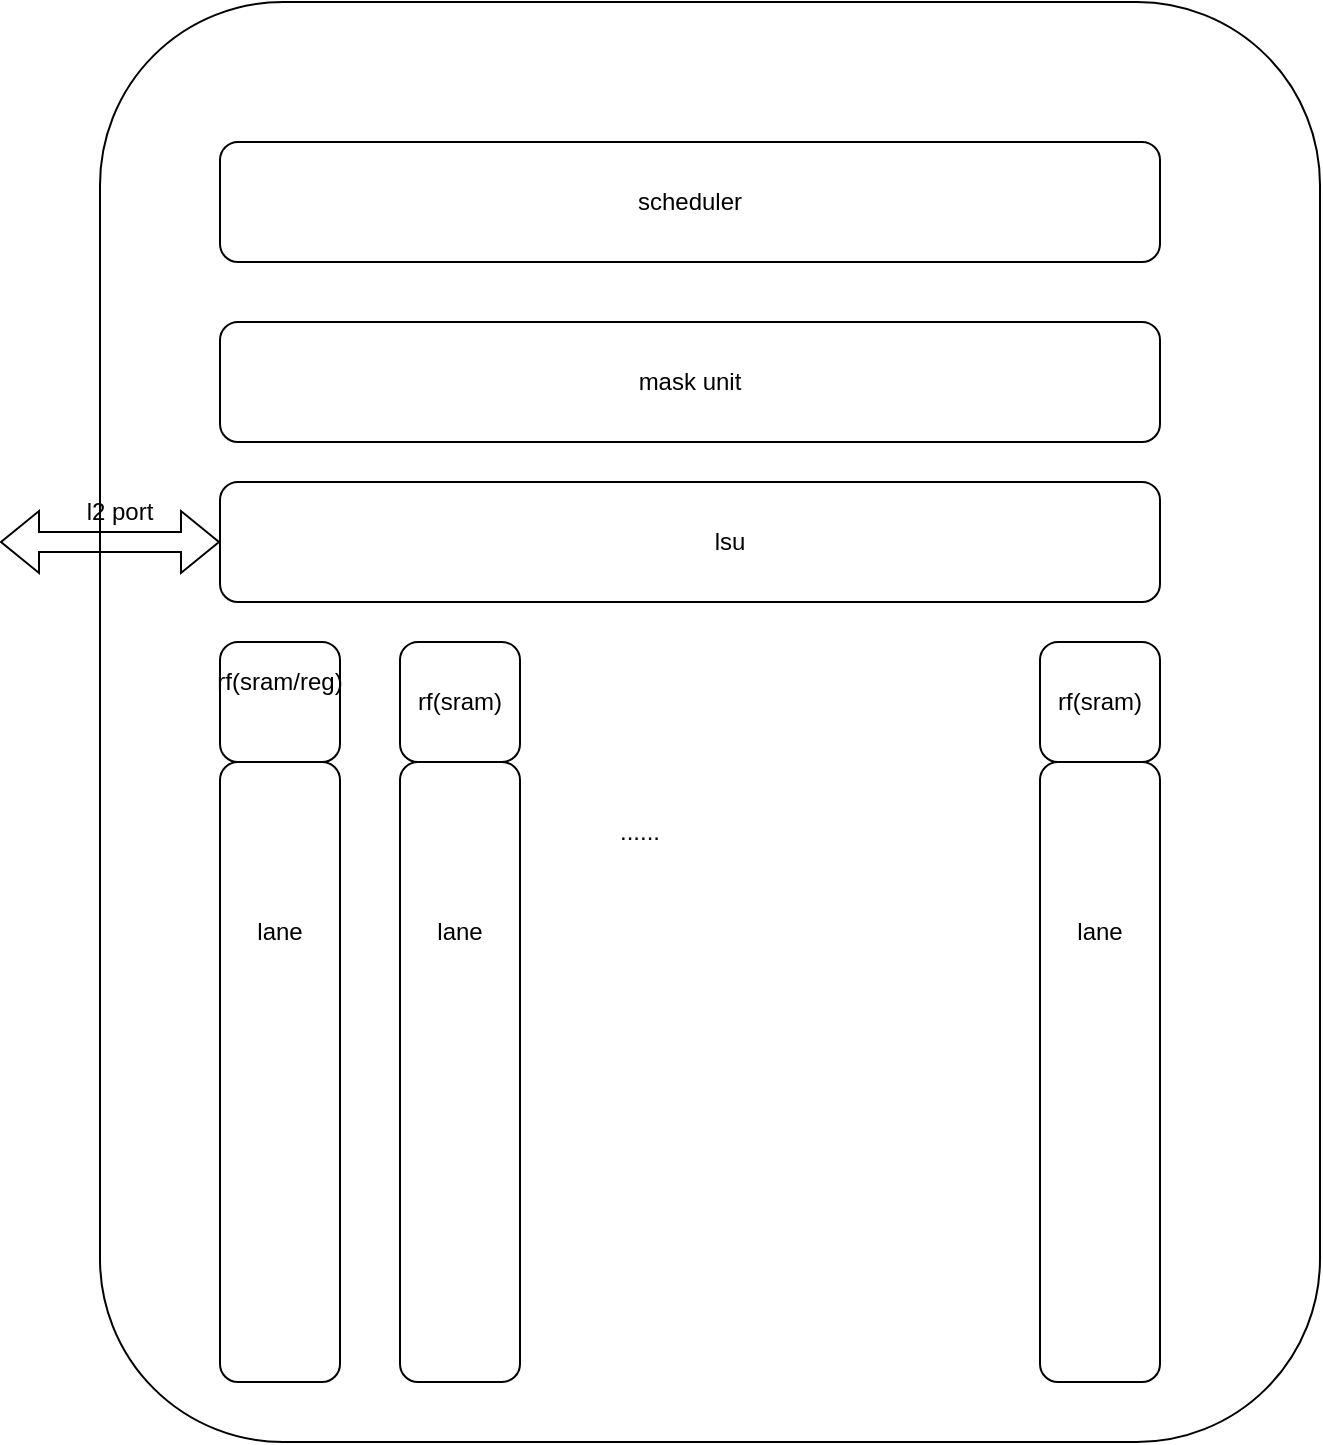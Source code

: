 <mxfile version="24.7.6" pages="12">
  <diagram id="fNUM63voZhJdDRkvop21" name="daydream">
    <mxGraphModel dx="1688" dy="649" grid="1" gridSize="10" guides="1" tooltips="1" connect="1" arrows="1" fold="1" page="1" pageScale="1" pageWidth="850" pageHeight="1100" math="0" shadow="0">
      <root>
        <mxCell id="0" />
        <mxCell id="1" parent="0" />
        <mxCell id="aqBzfXqptcj9Zp8Z2guC-2" value="" style="rounded=1;whiteSpace=wrap;html=1;" parent="1" vertex="1">
          <mxGeometry x="110" y="260" width="610" height="720" as="geometry" />
        </mxCell>
        <mxCell id="uSH1U3DIayxIrNME1u4N-1" value="" style="group" vertex="1" connectable="0" parent="1">
          <mxGeometry x="60" y="500" width="580" height="60" as="geometry" />
        </mxCell>
        <mxCell id="aqBzfXqptcj9Zp8Z2guC-23" value="" style="rounded=1;whiteSpace=wrap;html=1;" parent="uSH1U3DIayxIrNME1u4N-1" vertex="1">
          <mxGeometry x="110" width="470" height="60" as="geometry" />
        </mxCell>
        <mxCell id="aqBzfXqptcj9Zp8Z2guC-33" value="" style="shape=flexArrow;endArrow=classic;startArrow=classic;html=1;rounded=0;entryX=0;entryY=0.5;entryDx=0;entryDy=0;" parent="uSH1U3DIayxIrNME1u4N-1" target="aqBzfXqptcj9Zp8Z2guC-23" edge="1">
          <mxGeometry width="100" height="100" relative="1" as="geometry">
            <mxPoint y="30" as="sourcePoint" />
            <mxPoint x="420" y="20" as="targetPoint" />
          </mxGeometry>
        </mxCell>
        <mxCell id="aqBzfXqptcj9Zp8Z2guC-34" value="l2 port" style="text;html=1;strokeColor=none;fillColor=none;align=center;verticalAlign=middle;whiteSpace=wrap;rounded=0;" parent="uSH1U3DIayxIrNME1u4N-1" vertex="1">
          <mxGeometry x="30" width="60" height="30" as="geometry" />
        </mxCell>
        <mxCell id="aqBzfXqptcj9Zp8Z2guC-24" value="lsu" style="text;html=1;strokeColor=none;fillColor=none;align=center;verticalAlign=middle;whiteSpace=wrap;rounded=0;" parent="uSH1U3DIayxIrNME1u4N-1" vertex="1">
          <mxGeometry x="335" y="15" width="60" height="30" as="geometry" />
        </mxCell>
        <mxCell id="aqBzfXqptcj9Zp8Z2guC-3" value="" style="rounded=1;whiteSpace=wrap;html=1;" parent="1" vertex="1">
          <mxGeometry x="170" y="330" width="470" height="60" as="geometry" />
        </mxCell>
        <mxCell id="aqBzfXqptcj9Zp8Z2guC-4" value="scheduler" style="text;html=1;strokeColor=none;fillColor=none;align=center;verticalAlign=middle;whiteSpace=wrap;rounded=0;" parent="1" vertex="1">
          <mxGeometry x="375" y="345" width="60" height="30" as="geometry" />
        </mxCell>
        <mxCell id="aqBzfXqptcj9Zp8Z2guC-6" value="" style="rounded=1;whiteSpace=wrap;html=1;" parent="1" vertex="1">
          <mxGeometry x="170" y="420" width="470" height="60" as="geometry" />
        </mxCell>
        <mxCell id="aqBzfXqptcj9Zp8Z2guC-7" value="mask unit" style="text;html=1;strokeColor=none;fillColor=none;align=center;verticalAlign=middle;whiteSpace=wrap;rounded=0;" parent="1" vertex="1">
          <mxGeometry x="375" y="435" width="60" height="30" as="geometry" />
        </mxCell>
        <mxCell id="aqBzfXqptcj9Zp8Z2guC-8" value="" style="rounded=1;whiteSpace=wrap;html=1;" parent="1" vertex="1">
          <mxGeometry x="170" y="640" width="60" height="310" as="geometry" />
        </mxCell>
        <mxCell id="aqBzfXqptcj9Zp8Z2guC-11" value="lane" style="text;html=1;strokeColor=none;fillColor=none;align=center;verticalAlign=middle;whiteSpace=wrap;rounded=0;" parent="1" vertex="1">
          <mxGeometry x="170" y="710" width="60" height="30" as="geometry" />
        </mxCell>
        <mxCell id="aqBzfXqptcj9Zp8Z2guC-12" value="" style="rounded=1;whiteSpace=wrap;html=1;" parent="1" vertex="1">
          <mxGeometry x="170" y="580" width="60" height="60" as="geometry" />
        </mxCell>
        <mxCell id="aqBzfXqptcj9Zp8Z2guC-13" value="rf(sram/reg)" style="text;html=1;strokeColor=none;fillColor=none;align=center;verticalAlign=middle;whiteSpace=wrap;rounded=0;" parent="1" vertex="1">
          <mxGeometry x="170" y="585" width="60" height="30" as="geometry" />
        </mxCell>
        <mxCell id="aqBzfXqptcj9Zp8Z2guC-22" value="......" style="text;html=1;strokeColor=none;fillColor=none;align=center;verticalAlign=middle;whiteSpace=wrap;rounded=0;" parent="1" vertex="1">
          <mxGeometry x="350" y="660" width="60" height="30" as="geometry" />
        </mxCell>
        <mxCell id="aqBzfXqptcj9Zp8Z2guC-27" value="" style="rounded=1;whiteSpace=wrap;html=1;" parent="1" vertex="1">
          <mxGeometry x="580" y="640" width="60" height="310" as="geometry" />
        </mxCell>
        <mxCell id="aqBzfXqptcj9Zp8Z2guC-28" value="lane" style="text;html=1;strokeColor=none;fillColor=none;align=center;verticalAlign=middle;whiteSpace=wrap;rounded=0;" parent="1" vertex="1">
          <mxGeometry x="580" y="710" width="60" height="30" as="geometry" />
        </mxCell>
        <mxCell id="aqBzfXqptcj9Zp8Z2guC-37" value="" style="rounded=1;whiteSpace=wrap;html=1;" parent="1" vertex="1">
          <mxGeometry x="260" y="640" width="60" height="310" as="geometry" />
        </mxCell>
        <mxCell id="aqBzfXqptcj9Zp8Z2guC-38" value="lane" style="text;html=1;strokeColor=none;fillColor=none;align=center;verticalAlign=middle;whiteSpace=wrap;rounded=0;" parent="1" vertex="1">
          <mxGeometry x="260" y="710" width="60" height="30" as="geometry" />
        </mxCell>
        <mxCell id="uSH1U3DIayxIrNME1u4N-2" value="" style="group" vertex="1" connectable="0" parent="1">
          <mxGeometry x="260" y="580" width="60" height="60" as="geometry" />
        </mxCell>
        <mxCell id="aqBzfXqptcj9Zp8Z2guC-39" value="" style="rounded=1;whiteSpace=wrap;html=1;" parent="uSH1U3DIayxIrNME1u4N-2" vertex="1">
          <mxGeometry width="60" height="60" as="geometry" />
        </mxCell>
        <mxCell id="aqBzfXqptcj9Zp8Z2guC-40" value="rf(sram)" style="text;html=1;strokeColor=none;fillColor=none;align=center;verticalAlign=middle;whiteSpace=wrap;rounded=0;" parent="uSH1U3DIayxIrNME1u4N-2" vertex="1">
          <mxGeometry y="15" width="60" height="30" as="geometry" />
        </mxCell>
        <mxCell id="uSH1U3DIayxIrNME1u4N-4" value="" style="group" vertex="1" connectable="0" parent="1">
          <mxGeometry x="580" y="580" width="60" height="60" as="geometry" />
        </mxCell>
        <mxCell id="aqBzfXqptcj9Zp8Z2guC-29" value="" style="rounded=1;whiteSpace=wrap;html=1;" parent="uSH1U3DIayxIrNME1u4N-4" vertex="1">
          <mxGeometry width="60" height="60" as="geometry" />
        </mxCell>
        <mxCell id="uSH1U3DIayxIrNME1u4N-3" value="" style="group" vertex="1" connectable="0" parent="uSH1U3DIayxIrNME1u4N-4">
          <mxGeometry width="60" height="60" as="geometry" />
        </mxCell>
        <mxCell id="aqBzfXqptcj9Zp8Z2guC-30" value="rf(sram)" style="text;html=1;strokeColor=none;fillColor=none;align=center;verticalAlign=middle;whiteSpace=wrap;rounded=0;" parent="uSH1U3DIayxIrNME1u4N-3" vertex="1">
          <mxGeometry y="15" width="60" height="30" as="geometry" />
        </mxCell>
      </root>
    </mxGraphModel>
  </diagram>
  <diagram id="x4buK4fLDCG3RSLW5vKL" name="VFU">
    <mxGraphModel dx="2462" dy="947" grid="1" gridSize="10" guides="1" tooltips="1" connect="1" arrows="1" fold="1" page="1" pageScale="1" pageWidth="850" pageHeight="1100" math="0" shadow="0">
      <root>
        <mxCell id="0" />
        <mxCell id="1" parent="0" />
        <mxCell id="17EXOa0sgDzPuaJ0CHGv-1" value="" style="rounded=1;whiteSpace=wrap;html=1;" parent="1" vertex="1">
          <mxGeometry x="130" y="210" width="610" height="630" as="geometry" />
        </mxCell>
        <mxCell id="17EXOa0sgDzPuaJ0CHGv-19" value="" style="shape=flexArrow;endArrow=classic;startArrow=classic;html=1;rounded=0;" parent="1" edge="1">
          <mxGeometry width="100" height="100" relative="1" as="geometry">
            <mxPoint x="434.5" y="240" as="sourcePoint" />
            <mxPoint x="434.5" y="180" as="targetPoint" />
          </mxGeometry>
        </mxCell>
        <mxCell id="17EXOa0sgDzPuaJ0CHGv-29" value="" style="rounded=1;whiteSpace=wrap;html=1;" parent="1" vertex="1">
          <mxGeometry x="185" y="250" width="500" height="60" as="geometry" />
        </mxCell>
        <mxCell id="17EXOa0sgDzPuaJ0CHGv-32" value="request wire" style="text;html=1;strokeColor=none;fillColor=none;align=center;verticalAlign=middle;whiteSpace=wrap;rounded=0;" parent="1" vertex="1">
          <mxGeometry x="377.5" y="265" width="115" height="30" as="geometry" />
        </mxCell>
        <mxCell id="17EXOa0sgDzPuaJ0CHGv-33" value="" style="rounded=1;whiteSpace=wrap;html=1;" parent="1" vertex="1">
          <mxGeometry x="825" y="350" width="50" height="270" as="geometry" />
        </mxCell>
        <mxCell id="17EXOa0sgDzPuaJ0CHGv-34" value="logic" style="text;html=1;strokeColor=none;fillColor=none;align=center;verticalAlign=middle;whiteSpace=wrap;rounded=0;" parent="1" vertex="1">
          <mxGeometry x="820" y="460" width="60" height="30" as="geometry" />
        </mxCell>
        <mxCell id="17EXOa0sgDzPuaJ0CHGv-35" value="" style="rounded=1;whiteSpace=wrap;html=1;" parent="1" vertex="1">
          <mxGeometry x="885" y="350" width="50" height="270" as="geometry" />
        </mxCell>
        <mxCell id="17EXOa0sgDzPuaJ0CHGv-36" value="&lt;span style=&quot;color: rgb(51, 51, 51); font-family: &amp;quot;Open Sans&amp;quot;, &amp;quot;Clear Sans&amp;quot;, &amp;quot;Helvetica Neue&amp;quot;, Helvetica, Arial, &amp;quot;Segoe UI Emoji&amp;quot;, sans-serif; font-size: 16px; orphans: 4; text-align: start; background-color: rgb(255, 255, 255);&quot;&gt;arithmetic&lt;/span&gt;" style="text;html=1;strokeColor=none;fillColor=none;align=center;verticalAlign=middle;whiteSpace=wrap;rounded=0;direction=west;rotation=90;" parent="1" vertex="1">
          <mxGeometry x="865" y="470" width="90" height="30" as="geometry" />
        </mxCell>
        <mxCell id="17EXOa0sgDzPuaJ0CHGv-37" value="" style="rounded=1;whiteSpace=wrap;html=1;" parent="1" vertex="1">
          <mxGeometry x="945" y="350" width="50" height="270" as="geometry" />
        </mxCell>
        <mxCell id="17EXOa0sgDzPuaJ0CHGv-38" value="shift" style="text;html=1;strokeColor=none;fillColor=none;align=center;verticalAlign=middle;whiteSpace=wrap;rounded=0;" parent="1" vertex="1">
          <mxGeometry x="940" y="460" width="60" height="30" as="geometry" />
        </mxCell>
        <mxCell id="17EXOa0sgDzPuaJ0CHGv-39" value="" style="rounded=1;whiteSpace=wrap;html=1;" parent="1" vertex="1">
          <mxGeometry x="1005" y="350" width="50" height="270" as="geometry" />
        </mxCell>
        <mxCell id="17EXOa0sgDzPuaJ0CHGv-40" value="mul" style="text;html=1;strokeColor=none;fillColor=none;align=center;verticalAlign=middle;whiteSpace=wrap;rounded=0;" parent="1" vertex="1">
          <mxGeometry x="1000" y="460" width="60" height="30" as="geometry" />
        </mxCell>
        <mxCell id="17EXOa0sgDzPuaJ0CHGv-41" value="" style="rounded=1;whiteSpace=wrap;html=1;" parent="1" vertex="1">
          <mxGeometry x="1060" y="350" width="50" height="270" as="geometry" />
        </mxCell>
        <mxCell id="17EXOa0sgDzPuaJ0CHGv-42" value="div" style="text;html=1;strokeColor=none;fillColor=none;align=center;verticalAlign=middle;whiteSpace=wrap;rounded=0;" parent="1" vertex="1">
          <mxGeometry x="1055" y="460" width="60" height="30" as="geometry" />
        </mxCell>
        <mxCell id="17EXOa0sgDzPuaJ0CHGv-43" value="" style="rounded=1;whiteSpace=wrap;html=1;" parent="1" vertex="1">
          <mxGeometry x="1120" y="350" width="50" height="270" as="geometry" />
        </mxCell>
        <mxCell id="17EXOa0sgDzPuaJ0CHGv-44" value="popcount" style="text;html=1;strokeColor=none;fillColor=none;align=center;verticalAlign=middle;whiteSpace=wrap;rounded=0;" parent="1" vertex="1">
          <mxGeometry x="1115" y="460" width="60" height="30" as="geometry" />
        </mxCell>
        <mxCell id="17EXOa0sgDzPuaJ0CHGv-48" value="" style="rounded=1;whiteSpace=wrap;html=1;" parent="1" vertex="1">
          <mxGeometry x="1180" y="350" width="50" height="270" as="geometry" />
        </mxCell>
        <mxCell id="17EXOa0sgDzPuaJ0CHGv-49" value="ffo" style="text;html=1;strokeColor=none;fillColor=none;align=center;verticalAlign=middle;whiteSpace=wrap;rounded=0;" parent="1" vertex="1">
          <mxGeometry x="1175" y="460" width="60" height="30" as="geometry" />
        </mxCell>
        <mxCell id="17EXOa0sgDzPuaJ0CHGv-50" value="" style="rounded=1;whiteSpace=wrap;html=1;" parent="1" vertex="1">
          <mxGeometry x="1240" y="350" width="50" height="270" as="geometry" />
        </mxCell>
        <mxCell id="17EXOa0sgDzPuaJ0CHGv-51" value="get index" style="text;html=1;strokeColor=none;fillColor=none;align=center;verticalAlign=middle;whiteSpace=wrap;rounded=0;" parent="1" vertex="1">
          <mxGeometry x="1235" y="460" width="60" height="30" as="geometry" />
        </mxCell>
        <mxCell id="17EXOa0sgDzPuaJ0CHGv-52" value="" style="rounded=1;whiteSpace=wrap;html=1;" parent="1" vertex="1">
          <mxGeometry x="1300" y="350" width="50" height="270" as="geometry" />
        </mxCell>
        <mxCell id="17EXOa0sgDzPuaJ0CHGv-53" value="other" style="text;html=1;strokeColor=none;fillColor=none;align=center;verticalAlign=middle;whiteSpace=wrap;rounded=0;" parent="1" vertex="1">
          <mxGeometry x="1295" y="460" width="60" height="30" as="geometry" />
        </mxCell>
        <mxCell id="17EXOa0sgDzPuaJ0CHGv-54" value="" style="rounded=1;whiteSpace=wrap;html=1;" parent="1" vertex="1">
          <mxGeometry x="185" y="650" width="500" height="60" as="geometry" />
        </mxCell>
        <mxCell id="17EXOa0sgDzPuaJ0CHGv-55" value="result select" style="text;html=1;strokeColor=none;fillColor=none;align=center;verticalAlign=middle;whiteSpace=wrap;rounded=0;" parent="1" vertex="1">
          <mxGeometry x="377.5" y="665" width="115" height="30" as="geometry" />
        </mxCell>
        <mxCell id="17EXOa0sgDzPuaJ0CHGv-56" value="" style="rounded=1;whiteSpace=wrap;html=1;" parent="1" vertex="1">
          <mxGeometry x="185" y="750" width="500" height="60" as="geometry" />
        </mxCell>
        <mxCell id="17EXOa0sgDzPuaJ0CHGv-57" value="result reg" style="text;html=1;strokeColor=none;fillColor=none;align=center;verticalAlign=middle;whiteSpace=wrap;rounded=0;" parent="1" vertex="1">
          <mxGeometry x="377.5" y="765" width="115" height="30" as="geometry" />
        </mxCell>
        <mxCell id="17EXOa0sgDzPuaJ0CHGv-58" value="req" style="text;html=1;strokeColor=none;fillColor=none;align=center;verticalAlign=middle;whiteSpace=wrap;rounded=0;" parent="1" vertex="1">
          <mxGeometry x="440" y="180" width="60" height="30" as="geometry" />
        </mxCell>
        <mxCell id="17EXOa0sgDzPuaJ0CHGv-59" value="" style="shape=flexArrow;endArrow=classic;startArrow=classic;html=1;rounded=0;" parent="1" edge="1">
          <mxGeometry width="100" height="100" relative="1" as="geometry">
            <mxPoint x="424" y="870" as="sourcePoint" />
            <mxPoint x="424" y="810" as="targetPoint" />
          </mxGeometry>
        </mxCell>
        <mxCell id="17EXOa0sgDzPuaJ0CHGv-60" value="resp" style="text;html=1;strokeColor=none;fillColor=none;align=center;verticalAlign=middle;whiteSpace=wrap;rounded=0;" parent="1" vertex="1">
          <mxGeometry x="425" y="840" width="60" height="30" as="geometry" />
        </mxCell>
        <mxCell id="9k3g9A0JYuQTAEoEo7Qp-1" value="" style="shape=flexArrow;endArrow=classic;startArrow=classic;html=1;rounded=0;entryX=0;entryY=1;entryDx=0;entryDy=0;exitX=1;exitY=0.446;exitDx=0;exitDy=0;exitPerimeter=0;" edge="1" parent="1" source="17EXOa0sgDzPuaJ0CHGv-1" target="17EXOa0sgDzPuaJ0CHGv-34">
          <mxGeometry width="100" height="100" relative="1" as="geometry">
            <mxPoint x="370" y="630" as="sourcePoint" />
            <mxPoint x="470" y="530" as="targetPoint" />
          </mxGeometry>
        </mxCell>
        <mxCell id="9k3g9A0JYuQTAEoEo7Qp-2" value="req" style="text;html=1;align=center;verticalAlign=middle;whiteSpace=wrap;rounded=0;" vertex="1" parent="1">
          <mxGeometry x="750" y="440" width="60" height="30" as="geometry" />
        </mxCell>
        <mxCell id="9k3g9A0JYuQTAEoEo7Qp-3" value="response" style="text;html=1;align=center;verticalAlign=middle;whiteSpace=wrap;rounded=0;" vertex="1" parent="1">
          <mxGeometry x="750" y="520" width="60" height="30" as="geometry" />
        </mxCell>
      </root>
    </mxGraphModel>
  </diagram>
  <diagram id="lO4mWhvdlKkIGpnEtRHu" name="2*3">
    <mxGraphModel dx="2954" dy="1136" grid="1" gridSize="10" guides="1" tooltips="1" connect="1" arrows="1" fold="1" page="1" pageScale="1" pageWidth="850" pageHeight="1100" math="0" shadow="0">
      <root>
        <mxCell id="0" />
        <mxCell id="1" parent="0" />
        <mxCell id="N_nt8bBofkA11kgLfIBK-1" value="" style="rounded=0;whiteSpace=wrap;html=1;" parent="1" vertex="1">
          <mxGeometry x="360" y="80" width="2000" height="3000" as="geometry" />
        </mxCell>
        <mxCell id="N_nt8bBofkA11kgLfIBK-3" value="" style="rounded=0;whiteSpace=wrap;html=1;direction=south;fillColor=#f5f5f5;fontColor=#333333;strokeColor=#666666;" parent="1" vertex="1">
          <mxGeometry x="360" y="80" width="100" height="3000" as="geometry" />
        </mxCell>
        <mxCell id="N_nt8bBofkA11kgLfIBK-4" value="" style="rounded=0;whiteSpace=wrap;html=1;fillColor=#f5f5f5;fontColor=#333333;strokeColor=#666666;" parent="1" vertex="1">
          <mxGeometry x="360" y="80" width="2000" height="100" as="geometry" />
        </mxCell>
        <mxCell id="N_nt8bBofkA11kgLfIBK-5" value="" style="rounded=0;whiteSpace=wrap;html=1;direction=south;fillColor=#f5f5f5;fontColor=#333333;strokeColor=#666666;" parent="1" vertex="1">
          <mxGeometry x="2260" y="80" width="100" height="3000" as="geometry" />
        </mxCell>
        <mxCell id="5Q0H06B_Tgws67LkEivO-1" value="" style="group" parent="1" vertex="1" connectable="0">
          <mxGeometry x="936" y="180" width="339" height="912" as="geometry" />
        </mxCell>
        <mxCell id="5Q0H06B_Tgws67LkEivO-2" value="" style="rounded=0;whiteSpace=wrap;html=1;direction=south;" parent="5Q0H06B_Tgws67LkEivO-1" vertex="1">
          <mxGeometry width="339" height="57" as="geometry" />
        </mxCell>
        <mxCell id="5Q0H06B_Tgws67LkEivO-3" value="" style="rounded=0;whiteSpace=wrap;html=1;direction=south;" parent="5Q0H06B_Tgws67LkEivO-1" vertex="1">
          <mxGeometry y="57" width="339" height="57" as="geometry" />
        </mxCell>
        <mxCell id="5Q0H06B_Tgws67LkEivO-4" value="" style="rounded=0;whiteSpace=wrap;html=1;direction=south;" parent="5Q0H06B_Tgws67LkEivO-1" vertex="1">
          <mxGeometry y="114" width="339" height="57" as="geometry" />
        </mxCell>
        <mxCell id="5Q0H06B_Tgws67LkEivO-5" value="" style="rounded=0;whiteSpace=wrap;html=1;direction=south;" parent="5Q0H06B_Tgws67LkEivO-1" vertex="1">
          <mxGeometry y="171" width="339" height="57" as="geometry" />
        </mxCell>
        <mxCell id="5Q0H06B_Tgws67LkEivO-6" value="" style="rounded=0;whiteSpace=wrap;html=1;direction=south;" parent="5Q0H06B_Tgws67LkEivO-1" vertex="1">
          <mxGeometry y="228" width="339" height="57" as="geometry" />
        </mxCell>
        <mxCell id="5Q0H06B_Tgws67LkEivO-7" value="" style="rounded=0;whiteSpace=wrap;html=1;direction=south;" parent="5Q0H06B_Tgws67LkEivO-1" vertex="1">
          <mxGeometry y="285" width="339" height="57" as="geometry" />
        </mxCell>
        <mxCell id="5Q0H06B_Tgws67LkEivO-8" value="" style="rounded=0;whiteSpace=wrap;html=1;direction=south;" parent="5Q0H06B_Tgws67LkEivO-1" vertex="1">
          <mxGeometry y="342" width="339" height="57" as="geometry" />
        </mxCell>
        <mxCell id="5Q0H06B_Tgws67LkEivO-9" value="" style="rounded=0;whiteSpace=wrap;html=1;direction=south;" parent="5Q0H06B_Tgws67LkEivO-1" vertex="1">
          <mxGeometry y="399" width="339" height="57" as="geometry" />
        </mxCell>
        <mxCell id="5Q0H06B_Tgws67LkEivO-10" value="" style="rounded=0;whiteSpace=wrap;html=1;direction=south;" parent="5Q0H06B_Tgws67LkEivO-1" vertex="1">
          <mxGeometry y="456" width="339" height="57" as="geometry" />
        </mxCell>
        <mxCell id="5Q0H06B_Tgws67LkEivO-11" value="" style="rounded=0;whiteSpace=wrap;html=1;direction=south;" parent="5Q0H06B_Tgws67LkEivO-1" vertex="1">
          <mxGeometry y="513" width="339" height="57" as="geometry" />
        </mxCell>
        <mxCell id="5Q0H06B_Tgws67LkEivO-12" value="" style="rounded=0;whiteSpace=wrap;html=1;direction=south;" parent="5Q0H06B_Tgws67LkEivO-1" vertex="1">
          <mxGeometry y="570" width="339" height="57" as="geometry" />
        </mxCell>
        <mxCell id="5Q0H06B_Tgws67LkEivO-13" value="" style="rounded=0;whiteSpace=wrap;html=1;direction=south;" parent="5Q0H06B_Tgws67LkEivO-1" vertex="1">
          <mxGeometry y="627" width="339" height="57" as="geometry" />
        </mxCell>
        <mxCell id="5Q0H06B_Tgws67LkEivO-14" value="" style="rounded=0;whiteSpace=wrap;html=1;direction=south;" parent="5Q0H06B_Tgws67LkEivO-1" vertex="1">
          <mxGeometry y="684" width="339" height="57" as="geometry" />
        </mxCell>
        <mxCell id="5Q0H06B_Tgws67LkEivO-15" value="" style="rounded=0;whiteSpace=wrap;html=1;direction=south;" parent="5Q0H06B_Tgws67LkEivO-1" vertex="1">
          <mxGeometry y="741" width="339" height="57" as="geometry" />
        </mxCell>
        <mxCell id="5Q0H06B_Tgws67LkEivO-16" value="" style="rounded=0;whiteSpace=wrap;html=1;direction=south;" parent="5Q0H06B_Tgws67LkEivO-1" vertex="1">
          <mxGeometry y="798" width="339" height="57" as="geometry" />
        </mxCell>
        <mxCell id="5Q0H06B_Tgws67LkEivO-17" value="" style="rounded=0;whiteSpace=wrap;html=1;direction=south;" parent="5Q0H06B_Tgws67LkEivO-1" vertex="1">
          <mxGeometry y="855" width="339" height="57" as="geometry" />
        </mxCell>
        <mxCell id="5Q0H06B_Tgws67LkEivO-18" value="" style="group" parent="1" vertex="1" connectable="0">
          <mxGeometry x="936" y="1220" width="339" height="912" as="geometry" />
        </mxCell>
        <mxCell id="5Q0H06B_Tgws67LkEivO-19" value="" style="rounded=0;whiteSpace=wrap;html=1;direction=south;" parent="5Q0H06B_Tgws67LkEivO-18" vertex="1">
          <mxGeometry width="339" height="57" as="geometry" />
        </mxCell>
        <mxCell id="5Q0H06B_Tgws67LkEivO-20" value="" style="rounded=0;whiteSpace=wrap;html=1;direction=south;" parent="5Q0H06B_Tgws67LkEivO-18" vertex="1">
          <mxGeometry y="57" width="339" height="57" as="geometry" />
        </mxCell>
        <mxCell id="5Q0H06B_Tgws67LkEivO-21" value="" style="rounded=0;whiteSpace=wrap;html=1;direction=south;" parent="5Q0H06B_Tgws67LkEivO-18" vertex="1">
          <mxGeometry y="114" width="339" height="57" as="geometry" />
        </mxCell>
        <mxCell id="5Q0H06B_Tgws67LkEivO-22" value="" style="rounded=0;whiteSpace=wrap;html=1;direction=south;" parent="5Q0H06B_Tgws67LkEivO-18" vertex="1">
          <mxGeometry y="171" width="339" height="57" as="geometry" />
        </mxCell>
        <mxCell id="5Q0H06B_Tgws67LkEivO-23" value="" style="rounded=0;whiteSpace=wrap;html=1;direction=south;" parent="5Q0H06B_Tgws67LkEivO-18" vertex="1">
          <mxGeometry y="228" width="339" height="57" as="geometry" />
        </mxCell>
        <mxCell id="5Q0H06B_Tgws67LkEivO-24" value="" style="rounded=0;whiteSpace=wrap;html=1;direction=south;" parent="5Q0H06B_Tgws67LkEivO-18" vertex="1">
          <mxGeometry y="285" width="339" height="57" as="geometry" />
        </mxCell>
        <mxCell id="5Q0H06B_Tgws67LkEivO-25" value="" style="rounded=0;whiteSpace=wrap;html=1;direction=south;" parent="5Q0H06B_Tgws67LkEivO-18" vertex="1">
          <mxGeometry y="342" width="339" height="57" as="geometry" />
        </mxCell>
        <mxCell id="5Q0H06B_Tgws67LkEivO-26" value="" style="rounded=0;whiteSpace=wrap;html=1;direction=south;" parent="5Q0H06B_Tgws67LkEivO-18" vertex="1">
          <mxGeometry y="399" width="339" height="57" as="geometry" />
        </mxCell>
        <mxCell id="5Q0H06B_Tgws67LkEivO-27" value="" style="rounded=0;whiteSpace=wrap;html=1;direction=south;" parent="5Q0H06B_Tgws67LkEivO-18" vertex="1">
          <mxGeometry y="456" width="339" height="57" as="geometry" />
        </mxCell>
        <mxCell id="5Q0H06B_Tgws67LkEivO-28" value="" style="rounded=0;whiteSpace=wrap;html=1;direction=south;" parent="5Q0H06B_Tgws67LkEivO-18" vertex="1">
          <mxGeometry y="513" width="339" height="57" as="geometry" />
        </mxCell>
        <mxCell id="5Q0H06B_Tgws67LkEivO-29" value="" style="rounded=0;whiteSpace=wrap;html=1;direction=south;" parent="5Q0H06B_Tgws67LkEivO-18" vertex="1">
          <mxGeometry y="570" width="339" height="57" as="geometry" />
        </mxCell>
        <mxCell id="5Q0H06B_Tgws67LkEivO-30" value="" style="rounded=0;whiteSpace=wrap;html=1;direction=south;" parent="5Q0H06B_Tgws67LkEivO-18" vertex="1">
          <mxGeometry y="627" width="339" height="57" as="geometry" />
        </mxCell>
        <mxCell id="5Q0H06B_Tgws67LkEivO-31" value="" style="rounded=0;whiteSpace=wrap;html=1;direction=south;" parent="5Q0H06B_Tgws67LkEivO-18" vertex="1">
          <mxGeometry y="684" width="339" height="57" as="geometry" />
        </mxCell>
        <mxCell id="5Q0H06B_Tgws67LkEivO-32" value="" style="rounded=0;whiteSpace=wrap;html=1;direction=south;" parent="5Q0H06B_Tgws67LkEivO-18" vertex="1">
          <mxGeometry y="741" width="339" height="57" as="geometry" />
        </mxCell>
        <mxCell id="5Q0H06B_Tgws67LkEivO-33" value="" style="rounded=0;whiteSpace=wrap;html=1;direction=south;" parent="5Q0H06B_Tgws67LkEivO-18" vertex="1">
          <mxGeometry y="798" width="339" height="57" as="geometry" />
        </mxCell>
        <mxCell id="5Q0H06B_Tgws67LkEivO-34" value="" style="rounded=0;whiteSpace=wrap;html=1;direction=south;" parent="5Q0H06B_Tgws67LkEivO-18" vertex="1">
          <mxGeometry y="855" width="339" height="57" as="geometry" />
        </mxCell>
        <mxCell id="5Q0H06B_Tgws67LkEivO-35" value="" style="group" parent="1" vertex="1" connectable="0">
          <mxGeometry x="460" y="180" width="339" height="912" as="geometry" />
        </mxCell>
        <mxCell id="5Q0H06B_Tgws67LkEivO-36" value="" style="rounded=0;whiteSpace=wrap;html=1;direction=south;" parent="5Q0H06B_Tgws67LkEivO-35" vertex="1">
          <mxGeometry width="339" height="57" as="geometry" />
        </mxCell>
        <mxCell id="5Q0H06B_Tgws67LkEivO-37" value="" style="rounded=0;whiteSpace=wrap;html=1;direction=south;" parent="5Q0H06B_Tgws67LkEivO-35" vertex="1">
          <mxGeometry y="57" width="339" height="57" as="geometry" />
        </mxCell>
        <mxCell id="5Q0H06B_Tgws67LkEivO-38" value="" style="rounded=0;whiteSpace=wrap;html=1;direction=south;" parent="5Q0H06B_Tgws67LkEivO-35" vertex="1">
          <mxGeometry y="114" width="339" height="57" as="geometry" />
        </mxCell>
        <mxCell id="5Q0H06B_Tgws67LkEivO-39" value="" style="rounded=0;whiteSpace=wrap;html=1;direction=south;" parent="5Q0H06B_Tgws67LkEivO-35" vertex="1">
          <mxGeometry y="171" width="339" height="57" as="geometry" />
        </mxCell>
        <mxCell id="5Q0H06B_Tgws67LkEivO-40" value="" style="rounded=0;whiteSpace=wrap;html=1;direction=south;" parent="5Q0H06B_Tgws67LkEivO-35" vertex="1">
          <mxGeometry y="228" width="339" height="57" as="geometry" />
        </mxCell>
        <mxCell id="5Q0H06B_Tgws67LkEivO-41" value="" style="rounded=0;whiteSpace=wrap;html=1;direction=south;" parent="5Q0H06B_Tgws67LkEivO-35" vertex="1">
          <mxGeometry y="285" width="339" height="57" as="geometry" />
        </mxCell>
        <mxCell id="5Q0H06B_Tgws67LkEivO-42" value="" style="rounded=0;whiteSpace=wrap;html=1;direction=south;" parent="5Q0H06B_Tgws67LkEivO-35" vertex="1">
          <mxGeometry y="342" width="339" height="57" as="geometry" />
        </mxCell>
        <mxCell id="5Q0H06B_Tgws67LkEivO-43" value="" style="rounded=0;whiteSpace=wrap;html=1;direction=south;" parent="5Q0H06B_Tgws67LkEivO-35" vertex="1">
          <mxGeometry y="399" width="339" height="57" as="geometry" />
        </mxCell>
        <mxCell id="5Q0H06B_Tgws67LkEivO-44" value="" style="rounded=0;whiteSpace=wrap;html=1;direction=south;" parent="5Q0H06B_Tgws67LkEivO-35" vertex="1">
          <mxGeometry y="456" width="339" height="57" as="geometry" />
        </mxCell>
        <mxCell id="5Q0H06B_Tgws67LkEivO-45" value="" style="rounded=0;whiteSpace=wrap;html=1;direction=south;" parent="5Q0H06B_Tgws67LkEivO-35" vertex="1">
          <mxGeometry y="513" width="339" height="57" as="geometry" />
        </mxCell>
        <mxCell id="5Q0H06B_Tgws67LkEivO-46" value="" style="rounded=0;whiteSpace=wrap;html=1;direction=south;" parent="5Q0H06B_Tgws67LkEivO-35" vertex="1">
          <mxGeometry y="570" width="339" height="57" as="geometry" />
        </mxCell>
        <mxCell id="5Q0H06B_Tgws67LkEivO-47" value="" style="rounded=0;whiteSpace=wrap;html=1;direction=south;" parent="5Q0H06B_Tgws67LkEivO-35" vertex="1">
          <mxGeometry y="627" width="339" height="57" as="geometry" />
        </mxCell>
        <mxCell id="5Q0H06B_Tgws67LkEivO-48" value="" style="rounded=0;whiteSpace=wrap;html=1;direction=south;" parent="5Q0H06B_Tgws67LkEivO-35" vertex="1">
          <mxGeometry y="684" width="339" height="57" as="geometry" />
        </mxCell>
        <mxCell id="5Q0H06B_Tgws67LkEivO-49" value="" style="rounded=0;whiteSpace=wrap;html=1;direction=south;" parent="5Q0H06B_Tgws67LkEivO-35" vertex="1">
          <mxGeometry y="741" width="339" height="57" as="geometry" />
        </mxCell>
        <mxCell id="5Q0H06B_Tgws67LkEivO-50" value="" style="rounded=0;whiteSpace=wrap;html=1;direction=south;" parent="5Q0H06B_Tgws67LkEivO-35" vertex="1">
          <mxGeometry y="798" width="339" height="57" as="geometry" />
        </mxCell>
        <mxCell id="5Q0H06B_Tgws67LkEivO-51" value="" style="rounded=0;whiteSpace=wrap;html=1;direction=south;" parent="5Q0H06B_Tgws67LkEivO-35" vertex="1">
          <mxGeometry y="855" width="339" height="57" as="geometry" />
        </mxCell>
        <mxCell id="5Q0H06B_Tgws67LkEivO-52" value="" style="group" parent="1" vertex="1" connectable="0">
          <mxGeometry x="460" y="1220" width="339" height="912" as="geometry" />
        </mxCell>
        <mxCell id="5Q0H06B_Tgws67LkEivO-53" value="" style="rounded=0;whiteSpace=wrap;html=1;direction=south;" parent="5Q0H06B_Tgws67LkEivO-52" vertex="1">
          <mxGeometry width="339" height="57" as="geometry" />
        </mxCell>
        <mxCell id="5Q0H06B_Tgws67LkEivO-54" value="" style="rounded=0;whiteSpace=wrap;html=1;direction=south;" parent="5Q0H06B_Tgws67LkEivO-52" vertex="1">
          <mxGeometry y="57" width="339" height="57" as="geometry" />
        </mxCell>
        <mxCell id="5Q0H06B_Tgws67LkEivO-55" value="" style="rounded=0;whiteSpace=wrap;html=1;direction=south;" parent="5Q0H06B_Tgws67LkEivO-52" vertex="1">
          <mxGeometry y="114" width="339" height="57" as="geometry" />
        </mxCell>
        <mxCell id="5Q0H06B_Tgws67LkEivO-56" value="" style="rounded=0;whiteSpace=wrap;html=1;direction=south;" parent="5Q0H06B_Tgws67LkEivO-52" vertex="1">
          <mxGeometry y="171" width="339" height="57" as="geometry" />
        </mxCell>
        <mxCell id="5Q0H06B_Tgws67LkEivO-57" value="" style="rounded=0;whiteSpace=wrap;html=1;direction=south;" parent="5Q0H06B_Tgws67LkEivO-52" vertex="1">
          <mxGeometry y="228" width="339" height="57" as="geometry" />
        </mxCell>
        <mxCell id="5Q0H06B_Tgws67LkEivO-58" value="" style="rounded=0;whiteSpace=wrap;html=1;direction=south;" parent="5Q0H06B_Tgws67LkEivO-52" vertex="1">
          <mxGeometry y="285" width="339" height="57" as="geometry" />
        </mxCell>
        <mxCell id="5Q0H06B_Tgws67LkEivO-59" value="" style="rounded=0;whiteSpace=wrap;html=1;direction=south;" parent="5Q0H06B_Tgws67LkEivO-52" vertex="1">
          <mxGeometry y="342" width="339" height="57" as="geometry" />
        </mxCell>
        <mxCell id="5Q0H06B_Tgws67LkEivO-60" value="" style="rounded=0;whiteSpace=wrap;html=1;direction=south;" parent="5Q0H06B_Tgws67LkEivO-52" vertex="1">
          <mxGeometry y="399" width="339" height="57" as="geometry" />
        </mxCell>
        <mxCell id="5Q0H06B_Tgws67LkEivO-61" value="" style="rounded=0;whiteSpace=wrap;html=1;direction=south;" parent="5Q0H06B_Tgws67LkEivO-52" vertex="1">
          <mxGeometry y="456" width="339" height="57" as="geometry" />
        </mxCell>
        <mxCell id="5Q0H06B_Tgws67LkEivO-62" value="" style="rounded=0;whiteSpace=wrap;html=1;direction=south;" parent="5Q0H06B_Tgws67LkEivO-52" vertex="1">
          <mxGeometry y="513" width="339" height="57" as="geometry" />
        </mxCell>
        <mxCell id="5Q0H06B_Tgws67LkEivO-63" value="" style="rounded=0;whiteSpace=wrap;html=1;direction=south;" parent="5Q0H06B_Tgws67LkEivO-52" vertex="1">
          <mxGeometry y="570" width="339" height="57" as="geometry" />
        </mxCell>
        <mxCell id="5Q0H06B_Tgws67LkEivO-64" value="" style="rounded=0;whiteSpace=wrap;html=1;direction=south;" parent="5Q0H06B_Tgws67LkEivO-52" vertex="1">
          <mxGeometry y="627" width="339" height="57" as="geometry" />
        </mxCell>
        <mxCell id="5Q0H06B_Tgws67LkEivO-65" value="" style="rounded=0;whiteSpace=wrap;html=1;direction=south;" parent="5Q0H06B_Tgws67LkEivO-52" vertex="1">
          <mxGeometry y="684" width="339" height="57" as="geometry" />
        </mxCell>
        <mxCell id="5Q0H06B_Tgws67LkEivO-66" value="" style="rounded=0;whiteSpace=wrap;html=1;direction=south;" parent="5Q0H06B_Tgws67LkEivO-52" vertex="1">
          <mxGeometry y="741" width="339" height="57" as="geometry" />
        </mxCell>
        <mxCell id="5Q0H06B_Tgws67LkEivO-67" value="" style="rounded=0;whiteSpace=wrap;html=1;direction=south;" parent="5Q0H06B_Tgws67LkEivO-52" vertex="1">
          <mxGeometry y="798" width="339" height="57" as="geometry" />
        </mxCell>
        <mxCell id="5Q0H06B_Tgws67LkEivO-68" value="" style="rounded=0;whiteSpace=wrap;html=1;direction=south;" parent="5Q0H06B_Tgws67LkEivO-52" vertex="1">
          <mxGeometry y="855" width="339" height="57" as="geometry" />
        </mxCell>
        <mxCell id="5Q0H06B_Tgws67LkEivO-69" value="" style="rounded=0;whiteSpace=wrap;html=1;direction=west;" parent="1" vertex="1">
          <mxGeometry x="1286.5" y="182" width="57" height="1950" as="geometry" />
        </mxCell>
        <mxCell id="5Q0H06B_Tgws67LkEivO-70" value="" style="rounded=0;whiteSpace=wrap;html=1;" parent="1" vertex="1">
          <mxGeometry x="1370" y="180" width="880" height="1870" as="geometry" />
        </mxCell>
        <mxCell id="5Q0H06B_Tgws67LkEivO-71" value="" style="rounded=0;whiteSpace=wrap;html=1;" parent="1" vertex="1">
          <mxGeometry x="700" y="2190" width="1300" height="890" as="geometry" />
        </mxCell>
        <mxCell id="5Q0H06B_Tgws67LkEivO-72" value="" style="rounded=0;whiteSpace=wrap;html=1;" parent="1" vertex="1">
          <mxGeometry x="1180" y="2140" width="310" height="200" as="geometry" />
        </mxCell>
        <mxCell id="5Q0H06B_Tgws67LkEivO-73" value="&lt;font style=&quot;font-size: 40px;&quot;&gt;lane&lt;/font&gt;" style="text;html=1;strokeColor=none;fillColor=none;align=center;verticalAlign=middle;whiteSpace=wrap;rounded=0;" parent="1" vertex="1">
          <mxGeometry x="1710" y="890" width="230" height="120" as="geometry" />
        </mxCell>
        <mxCell id="5Q0H06B_Tgws67LkEivO-74" value="&lt;font style=&quot;font-size: 40px;&quot;&gt;pll&lt;/font&gt;" style="text;html=1;strokeColor=none;fillColor=none;align=center;verticalAlign=middle;whiteSpace=wrap;rounded=0;" parent="1" vertex="1">
          <mxGeometry x="1220" y="2180" width="230" height="120" as="geometry" />
        </mxCell>
        <mxCell id="5Q0H06B_Tgws67LkEivO-75" value="&lt;font style=&quot;font-size: 40px;&quot;&gt;serdes&lt;/font&gt;" style="text;html=1;strokeColor=none;fillColor=none;align=center;verticalAlign=middle;whiteSpace=wrap;rounded=0;" parent="1" vertex="1">
          <mxGeometry x="1215" y="2680" width="230" height="120" as="geometry" />
        </mxCell>
        <mxCell id="5Q0H06B_Tgws67LkEivO-76" value="&lt;font style=&quot;font-size: 40px;&quot;&gt;l2 bank0&lt;/font&gt;" style="text;html=1;strokeColor=none;fillColor=none;align=center;verticalAlign=middle;whiteSpace=wrap;rounded=0;rotation=270;" parent="1" vertex="1">
          <mxGeometry x="750" y="540" width="230" height="120" as="geometry" />
        </mxCell>
        <mxCell id="5Q0H06B_Tgws67LkEivO-77" value="&lt;font style=&quot;font-size: 40px;&quot;&gt;l2 bank1&lt;/font&gt;" style="text;html=1;strokeColor=none;fillColor=none;align=center;verticalAlign=middle;whiteSpace=wrap;rounded=0;rotation=270;" parent="1" vertex="1">
          <mxGeometry x="750" y="1630" width="230" height="120" as="geometry" />
        </mxCell>
        <mxCell id="5Q0H06B_Tgws67LkEivO-78" value="&lt;font style=&quot;font-size: 40px;&quot;&gt;lsu&lt;/font&gt;" style="text;html=1;strokeColor=none;fillColor=none;align=center;verticalAlign=middle;whiteSpace=wrap;rounded=0;rotation=270;" parent="1" vertex="1">
          <mxGeometry x="1200" y="1110" width="230" height="120" as="geometry" />
        </mxCell>
        <mxCell id="22qp1sFz714ISWL3_Ce8-1" style="edgeStyle=orthogonalEdgeStyle;rounded=0;orthogonalLoop=1;jettySize=auto;html=1;exitX=0.75;exitY=0;exitDx=0;exitDy=0;entryX=0.837;entryY=-0.025;entryDx=0;entryDy=0;entryPerimeter=0;" parent="1" source="5Q0H06B_Tgws67LkEivO-75" target="5Q0H06B_Tgws67LkEivO-75" edge="1">
          <mxGeometry relative="1" as="geometry" />
        </mxCell>
      </root>
    </mxGraphModel>
  </diagram>
  <diagram name="4*1.5" id="sgDmjksvcwZ-7Wzvj-Ef">
    <mxGraphModel dx="2954" dy="1136" grid="1" gridSize="10" guides="1" tooltips="1" connect="1" arrows="1" fold="1" page="1" pageScale="1" pageWidth="850" pageHeight="1100" math="0" shadow="0">
      <root>
        <mxCell id="Fd_m323YIO4nI8VAkQwT-0" />
        <mxCell id="Fd_m323YIO4nI8VAkQwT-1" parent="Fd_m323YIO4nI8VAkQwT-0" />
        <mxCell id="Fd_m323YIO4nI8VAkQwT-2" value="" style="rounded=0;whiteSpace=wrap;html=1;" parent="Fd_m323YIO4nI8VAkQwT-1" vertex="1">
          <mxGeometry x="360" y="80" width="1500" height="4000" as="geometry" />
        </mxCell>
        <mxCell id="Fd_m323YIO4nI8VAkQwT-3" value="" style="rounded=0;whiteSpace=wrap;html=1;direction=south;fillColor=#f5f5f5;fontColor=#333333;strokeColor=#666666;" parent="Fd_m323YIO4nI8VAkQwT-1" vertex="1">
          <mxGeometry x="360" y="82" width="100" height="4000" as="geometry" />
        </mxCell>
        <mxCell id="Fd_m323YIO4nI8VAkQwT-4" value="" style="rounded=0;whiteSpace=wrap;html=1;fillColor=#f5f5f5;fontColor=#333333;strokeColor=#666666;" parent="Fd_m323YIO4nI8VAkQwT-1" vertex="1">
          <mxGeometry x="360" y="82" width="1500" height="100" as="geometry" />
        </mxCell>
        <mxCell id="Fd_m323YIO4nI8VAkQwT-5" value="" style="rounded=0;whiteSpace=wrap;html=1;direction=south;fillColor=#f5f5f5;fontColor=#333333;strokeColor=#666666;" parent="Fd_m323YIO4nI8VAkQwT-1" vertex="1">
          <mxGeometry x="1760" y="82" width="100" height="4000" as="geometry" />
        </mxCell>
        <mxCell id="Fd_m323YIO4nI8VAkQwT-76" value="" style="rounded=0;whiteSpace=wrap;html=1;" parent="Fd_m323YIO4nI8VAkQwT-1" vertex="1">
          <mxGeometry x="460" y="3190" width="1300" height="890" as="geometry" />
        </mxCell>
        <mxCell id="Fd_m323YIO4nI8VAkQwT-77" value="" style="rounded=0;whiteSpace=wrap;html=1;" parent="Fd_m323YIO4nI8VAkQwT-1" vertex="1">
          <mxGeometry x="965" y="3190" width="310" height="200" as="geometry" />
        </mxCell>
        <mxCell id="Fd_m323YIO4nI8VAkQwT-79" value="&lt;font style=&quot;font-size: 40px;&quot;&gt;pll&lt;/font&gt;" style="text;html=1;strokeColor=none;fillColor=none;align=center;verticalAlign=middle;whiteSpace=wrap;rounded=0;" parent="Fd_m323YIO4nI8VAkQwT-1" vertex="1">
          <mxGeometry x="995" y="3230" width="230" height="120" as="geometry" />
        </mxCell>
        <mxCell id="Fd_m323YIO4nI8VAkQwT-80" value="&lt;font style=&quot;font-size: 40px;&quot;&gt;serdes&lt;/font&gt;" style="text;html=1;strokeColor=none;fillColor=none;align=center;verticalAlign=middle;whiteSpace=wrap;rounded=0;" parent="Fd_m323YIO4nI8VAkQwT-1" vertex="1">
          <mxGeometry x="995" y="3570" width="230" height="120" as="geometry" />
        </mxCell>
        <mxCell id="yD0MJmRRE8yGqpeuUl-a-202" value="e" style="group" parent="Fd_m323YIO4nI8VAkQwT-1" vertex="1" connectable="0">
          <mxGeometry x="470" y="190" width="339" height="1822" as="geometry" />
        </mxCell>
        <mxCell id="tioMYu1MsDLc0GEQ_E89-2" value="" style="group" parent="yD0MJmRRE8yGqpeuUl-a-202" vertex="1" connectable="0">
          <mxGeometry width="339" height="912" as="geometry" />
        </mxCell>
        <mxCell id="Fd_m323YIO4nI8VAkQwT-7" value="" style="rounded=0;whiteSpace=wrap;html=1;direction=south;" parent="tioMYu1MsDLc0GEQ_E89-2" vertex="1">
          <mxGeometry width="339" height="57" as="geometry" />
        </mxCell>
        <mxCell id="Fd_m323YIO4nI8VAkQwT-8" value="" style="rounded=0;whiteSpace=wrap;html=1;direction=south;" parent="tioMYu1MsDLc0GEQ_E89-2" vertex="1">
          <mxGeometry y="57" width="339" height="57" as="geometry" />
        </mxCell>
        <mxCell id="Fd_m323YIO4nI8VAkQwT-9" value="" style="rounded=0;whiteSpace=wrap;html=1;direction=south;" parent="tioMYu1MsDLc0GEQ_E89-2" vertex="1">
          <mxGeometry y="114" width="339" height="57" as="geometry" />
        </mxCell>
        <mxCell id="Fd_m323YIO4nI8VAkQwT-10" value="" style="rounded=0;whiteSpace=wrap;html=1;direction=south;" parent="tioMYu1MsDLc0GEQ_E89-2" vertex="1">
          <mxGeometry y="171" width="339" height="57" as="geometry" />
        </mxCell>
        <mxCell id="Fd_m323YIO4nI8VAkQwT-11" value="" style="rounded=0;whiteSpace=wrap;html=1;direction=south;" parent="tioMYu1MsDLc0GEQ_E89-2" vertex="1">
          <mxGeometry y="228" width="339" height="57" as="geometry" />
        </mxCell>
        <mxCell id="Fd_m323YIO4nI8VAkQwT-12" value="" style="rounded=0;whiteSpace=wrap;html=1;direction=south;" parent="tioMYu1MsDLc0GEQ_E89-2" vertex="1">
          <mxGeometry y="285" width="339" height="57" as="geometry" />
        </mxCell>
        <mxCell id="Fd_m323YIO4nI8VAkQwT-13" value="" style="rounded=0;whiteSpace=wrap;html=1;direction=south;" parent="tioMYu1MsDLc0GEQ_E89-2" vertex="1">
          <mxGeometry y="342" width="339" height="57" as="geometry" />
        </mxCell>
        <mxCell id="Fd_m323YIO4nI8VAkQwT-14" value="" style="rounded=0;whiteSpace=wrap;html=1;direction=south;" parent="tioMYu1MsDLc0GEQ_E89-2" vertex="1">
          <mxGeometry y="399" width="339" height="57" as="geometry" />
        </mxCell>
        <mxCell id="Fd_m323YIO4nI8VAkQwT-15" value="" style="rounded=0;whiteSpace=wrap;html=1;direction=south;" parent="tioMYu1MsDLc0GEQ_E89-2" vertex="1">
          <mxGeometry y="456" width="339" height="57" as="geometry" />
        </mxCell>
        <mxCell id="Fd_m323YIO4nI8VAkQwT-16" value="" style="rounded=0;whiteSpace=wrap;html=1;direction=south;" parent="tioMYu1MsDLc0GEQ_E89-2" vertex="1">
          <mxGeometry y="513" width="339" height="57" as="geometry" />
        </mxCell>
        <mxCell id="Fd_m323YIO4nI8VAkQwT-17" value="" style="rounded=0;whiteSpace=wrap;html=1;direction=south;" parent="tioMYu1MsDLc0GEQ_E89-2" vertex="1">
          <mxGeometry y="570" width="339" height="57" as="geometry" />
        </mxCell>
        <mxCell id="Fd_m323YIO4nI8VAkQwT-18" value="" style="rounded=0;whiteSpace=wrap;html=1;direction=south;" parent="tioMYu1MsDLc0GEQ_E89-2" vertex="1">
          <mxGeometry y="627" width="339" height="57" as="geometry" />
        </mxCell>
        <mxCell id="Fd_m323YIO4nI8VAkQwT-19" value="" style="rounded=0;whiteSpace=wrap;html=1;direction=south;" parent="tioMYu1MsDLc0GEQ_E89-2" vertex="1">
          <mxGeometry y="684" width="339" height="57" as="geometry" />
        </mxCell>
        <mxCell id="Fd_m323YIO4nI8VAkQwT-20" value="" style="rounded=0;whiteSpace=wrap;html=1;direction=south;" parent="tioMYu1MsDLc0GEQ_E89-2" vertex="1">
          <mxGeometry y="741" width="339" height="57" as="geometry" />
        </mxCell>
        <mxCell id="Fd_m323YIO4nI8VAkQwT-21" value="" style="rounded=0;whiteSpace=wrap;html=1;direction=south;" parent="tioMYu1MsDLc0GEQ_E89-2" vertex="1">
          <mxGeometry y="798" width="339" height="57" as="geometry" />
        </mxCell>
        <mxCell id="Fd_m323YIO4nI8VAkQwT-22" value="" style="rounded=0;whiteSpace=wrap;html=1;direction=south;" parent="tioMYu1MsDLc0GEQ_E89-2" vertex="1">
          <mxGeometry y="855" width="339" height="57" as="geometry" />
        </mxCell>
        <mxCell id="yD0MJmRRE8yGqpeuUl-a-151" value="" style="group" parent="yD0MJmRRE8yGqpeuUl-a-202" vertex="1" connectable="0">
          <mxGeometry y="910" width="339" height="912" as="geometry" />
        </mxCell>
        <mxCell id="yD0MJmRRE8yGqpeuUl-a-152" value="" style="rounded=0;whiteSpace=wrap;html=1;direction=south;" parent="yD0MJmRRE8yGqpeuUl-a-151" vertex="1">
          <mxGeometry width="339" height="57" as="geometry" />
        </mxCell>
        <mxCell id="yD0MJmRRE8yGqpeuUl-a-153" value="" style="rounded=0;whiteSpace=wrap;html=1;direction=south;" parent="yD0MJmRRE8yGqpeuUl-a-151" vertex="1">
          <mxGeometry y="57" width="339" height="57" as="geometry" />
        </mxCell>
        <mxCell id="yD0MJmRRE8yGqpeuUl-a-154" value="" style="rounded=0;whiteSpace=wrap;html=1;direction=south;" parent="yD0MJmRRE8yGqpeuUl-a-151" vertex="1">
          <mxGeometry y="114" width="339" height="57" as="geometry" />
        </mxCell>
        <mxCell id="yD0MJmRRE8yGqpeuUl-a-155" value="" style="rounded=0;whiteSpace=wrap;html=1;direction=south;" parent="yD0MJmRRE8yGqpeuUl-a-151" vertex="1">
          <mxGeometry y="171" width="339" height="57" as="geometry" />
        </mxCell>
        <mxCell id="yD0MJmRRE8yGqpeuUl-a-156" value="" style="rounded=0;whiteSpace=wrap;html=1;direction=south;" parent="yD0MJmRRE8yGqpeuUl-a-151" vertex="1">
          <mxGeometry y="228" width="339" height="57" as="geometry" />
        </mxCell>
        <mxCell id="yD0MJmRRE8yGqpeuUl-a-157" value="" style="rounded=0;whiteSpace=wrap;html=1;direction=south;" parent="yD0MJmRRE8yGqpeuUl-a-151" vertex="1">
          <mxGeometry y="285" width="339" height="57" as="geometry" />
        </mxCell>
        <mxCell id="yD0MJmRRE8yGqpeuUl-a-158" value="" style="rounded=0;whiteSpace=wrap;html=1;direction=south;" parent="yD0MJmRRE8yGqpeuUl-a-151" vertex="1">
          <mxGeometry y="342" width="339" height="57" as="geometry" />
        </mxCell>
        <mxCell id="yD0MJmRRE8yGqpeuUl-a-159" value="" style="rounded=0;whiteSpace=wrap;html=1;direction=south;" parent="yD0MJmRRE8yGqpeuUl-a-151" vertex="1">
          <mxGeometry y="399" width="339" height="57" as="geometry" />
        </mxCell>
        <mxCell id="yD0MJmRRE8yGqpeuUl-a-160" value="" style="rounded=0;whiteSpace=wrap;html=1;direction=south;" parent="yD0MJmRRE8yGqpeuUl-a-151" vertex="1">
          <mxGeometry y="456" width="339" height="57" as="geometry" />
        </mxCell>
        <mxCell id="yD0MJmRRE8yGqpeuUl-a-161" value="" style="rounded=0;whiteSpace=wrap;html=1;direction=south;" parent="yD0MJmRRE8yGqpeuUl-a-151" vertex="1">
          <mxGeometry y="513" width="339" height="57" as="geometry" />
        </mxCell>
        <mxCell id="yD0MJmRRE8yGqpeuUl-a-162" value="" style="rounded=0;whiteSpace=wrap;html=1;direction=south;" parent="yD0MJmRRE8yGqpeuUl-a-151" vertex="1">
          <mxGeometry y="570" width="339" height="57" as="geometry" />
        </mxCell>
        <mxCell id="yD0MJmRRE8yGqpeuUl-a-163" value="" style="rounded=0;whiteSpace=wrap;html=1;direction=south;" parent="yD0MJmRRE8yGqpeuUl-a-151" vertex="1">
          <mxGeometry y="627" width="339" height="57" as="geometry" />
        </mxCell>
        <mxCell id="yD0MJmRRE8yGqpeuUl-a-164" value="" style="rounded=0;whiteSpace=wrap;html=1;direction=south;" parent="yD0MJmRRE8yGqpeuUl-a-151" vertex="1">
          <mxGeometry y="684" width="339" height="57" as="geometry" />
        </mxCell>
        <mxCell id="yD0MJmRRE8yGqpeuUl-a-165" value="" style="rounded=0;whiteSpace=wrap;html=1;direction=south;" parent="yD0MJmRRE8yGqpeuUl-a-151" vertex="1">
          <mxGeometry y="741" width="339" height="57" as="geometry" />
        </mxCell>
        <mxCell id="yD0MJmRRE8yGqpeuUl-a-166" value="" style="rounded=0;whiteSpace=wrap;html=1;direction=south;" parent="yD0MJmRRE8yGqpeuUl-a-151" vertex="1">
          <mxGeometry y="798" width="339" height="57" as="geometry" />
        </mxCell>
        <mxCell id="yD0MJmRRE8yGqpeuUl-a-167" value="" style="rounded=0;whiteSpace=wrap;html=1;direction=south;" parent="yD0MJmRRE8yGqpeuUl-a-151" vertex="1">
          <mxGeometry y="855" width="339" height="57" as="geometry" />
        </mxCell>
        <mxCell id="yD0MJmRRE8yGqpeuUl-a-203" value="" style="group" parent="Fd_m323YIO4nI8VAkQwT-1" vertex="1" connectable="0">
          <mxGeometry x="1410" y="190" width="339" height="1822" as="geometry" />
        </mxCell>
        <mxCell id="yD0MJmRRE8yGqpeuUl-a-168" value="" style="group" parent="yD0MJmRRE8yGqpeuUl-a-203" vertex="1" connectable="0">
          <mxGeometry width="339" height="912" as="geometry" />
        </mxCell>
        <mxCell id="yD0MJmRRE8yGqpeuUl-a-169" value="" style="rounded=0;whiteSpace=wrap;html=1;direction=south;" parent="yD0MJmRRE8yGqpeuUl-a-168" vertex="1">
          <mxGeometry width="339" height="57" as="geometry" />
        </mxCell>
        <mxCell id="yD0MJmRRE8yGqpeuUl-a-170" value="" style="rounded=0;whiteSpace=wrap;html=1;direction=south;" parent="yD0MJmRRE8yGqpeuUl-a-168" vertex="1">
          <mxGeometry y="57" width="339" height="57" as="geometry" />
        </mxCell>
        <mxCell id="yD0MJmRRE8yGqpeuUl-a-171" value="" style="rounded=0;whiteSpace=wrap;html=1;direction=south;" parent="yD0MJmRRE8yGqpeuUl-a-168" vertex="1">
          <mxGeometry y="114" width="339" height="57" as="geometry" />
        </mxCell>
        <mxCell id="yD0MJmRRE8yGqpeuUl-a-172" value="" style="rounded=0;whiteSpace=wrap;html=1;direction=south;" parent="yD0MJmRRE8yGqpeuUl-a-168" vertex="1">
          <mxGeometry y="171" width="339" height="57" as="geometry" />
        </mxCell>
        <mxCell id="yD0MJmRRE8yGqpeuUl-a-173" value="" style="rounded=0;whiteSpace=wrap;html=1;direction=south;" parent="yD0MJmRRE8yGqpeuUl-a-168" vertex="1">
          <mxGeometry y="228" width="339" height="57" as="geometry" />
        </mxCell>
        <mxCell id="yD0MJmRRE8yGqpeuUl-a-174" value="" style="rounded=0;whiteSpace=wrap;html=1;direction=south;" parent="yD0MJmRRE8yGqpeuUl-a-168" vertex="1">
          <mxGeometry y="285" width="339" height="57" as="geometry" />
        </mxCell>
        <mxCell id="yD0MJmRRE8yGqpeuUl-a-175" value="" style="rounded=0;whiteSpace=wrap;html=1;direction=south;" parent="yD0MJmRRE8yGqpeuUl-a-168" vertex="1">
          <mxGeometry y="342" width="339" height="57" as="geometry" />
        </mxCell>
        <mxCell id="yD0MJmRRE8yGqpeuUl-a-176" value="" style="rounded=0;whiteSpace=wrap;html=1;direction=south;" parent="yD0MJmRRE8yGqpeuUl-a-168" vertex="1">
          <mxGeometry y="399" width="339" height="57" as="geometry" />
        </mxCell>
        <mxCell id="yD0MJmRRE8yGqpeuUl-a-177" value="" style="rounded=0;whiteSpace=wrap;html=1;direction=south;" parent="yD0MJmRRE8yGqpeuUl-a-168" vertex="1">
          <mxGeometry y="456" width="339" height="57" as="geometry" />
        </mxCell>
        <mxCell id="yD0MJmRRE8yGqpeuUl-a-178" value="" style="rounded=0;whiteSpace=wrap;html=1;direction=south;" parent="yD0MJmRRE8yGqpeuUl-a-168" vertex="1">
          <mxGeometry y="513" width="339" height="57" as="geometry" />
        </mxCell>
        <mxCell id="yD0MJmRRE8yGqpeuUl-a-179" value="" style="rounded=0;whiteSpace=wrap;html=1;direction=south;" parent="yD0MJmRRE8yGqpeuUl-a-168" vertex="1">
          <mxGeometry y="570" width="339" height="57" as="geometry" />
        </mxCell>
        <mxCell id="yD0MJmRRE8yGqpeuUl-a-180" value="" style="rounded=0;whiteSpace=wrap;html=1;direction=south;" parent="yD0MJmRRE8yGqpeuUl-a-168" vertex="1">
          <mxGeometry y="627" width="339" height="57" as="geometry" />
        </mxCell>
        <mxCell id="yD0MJmRRE8yGqpeuUl-a-181" value="" style="rounded=0;whiteSpace=wrap;html=1;direction=south;" parent="yD0MJmRRE8yGqpeuUl-a-168" vertex="1">
          <mxGeometry y="684" width="339" height="57" as="geometry" />
        </mxCell>
        <mxCell id="yD0MJmRRE8yGqpeuUl-a-182" value="" style="rounded=0;whiteSpace=wrap;html=1;direction=south;" parent="yD0MJmRRE8yGqpeuUl-a-168" vertex="1">
          <mxGeometry y="741" width="339" height="57" as="geometry" />
        </mxCell>
        <mxCell id="yD0MJmRRE8yGqpeuUl-a-183" value="" style="rounded=0;whiteSpace=wrap;html=1;direction=south;" parent="yD0MJmRRE8yGqpeuUl-a-168" vertex="1">
          <mxGeometry y="798" width="339" height="57" as="geometry" />
        </mxCell>
        <mxCell id="yD0MJmRRE8yGqpeuUl-a-184" value="" style="rounded=0;whiteSpace=wrap;html=1;direction=south;" parent="yD0MJmRRE8yGqpeuUl-a-168" vertex="1">
          <mxGeometry y="855" width="339" height="57" as="geometry" />
        </mxCell>
        <mxCell id="yD0MJmRRE8yGqpeuUl-a-185" value="" style="group" parent="yD0MJmRRE8yGqpeuUl-a-203" vertex="1" connectable="0">
          <mxGeometry y="910" width="339" height="912" as="geometry" />
        </mxCell>
        <mxCell id="yD0MJmRRE8yGqpeuUl-a-186" value="" style="rounded=0;whiteSpace=wrap;html=1;direction=south;" parent="yD0MJmRRE8yGqpeuUl-a-185" vertex="1">
          <mxGeometry width="339" height="57" as="geometry" />
        </mxCell>
        <mxCell id="yD0MJmRRE8yGqpeuUl-a-187" value="" style="rounded=0;whiteSpace=wrap;html=1;direction=south;" parent="yD0MJmRRE8yGqpeuUl-a-185" vertex="1">
          <mxGeometry y="57" width="339" height="57" as="geometry" />
        </mxCell>
        <mxCell id="yD0MJmRRE8yGqpeuUl-a-188" value="" style="rounded=0;whiteSpace=wrap;html=1;direction=south;" parent="yD0MJmRRE8yGqpeuUl-a-185" vertex="1">
          <mxGeometry y="114" width="339" height="57" as="geometry" />
        </mxCell>
        <mxCell id="yD0MJmRRE8yGqpeuUl-a-189" value="" style="rounded=0;whiteSpace=wrap;html=1;direction=south;" parent="yD0MJmRRE8yGqpeuUl-a-185" vertex="1">
          <mxGeometry y="171" width="339" height="57" as="geometry" />
        </mxCell>
        <mxCell id="yD0MJmRRE8yGqpeuUl-a-190" value="" style="rounded=0;whiteSpace=wrap;html=1;direction=south;" parent="yD0MJmRRE8yGqpeuUl-a-185" vertex="1">
          <mxGeometry y="228" width="339" height="57" as="geometry" />
        </mxCell>
        <mxCell id="yD0MJmRRE8yGqpeuUl-a-191" value="" style="rounded=0;whiteSpace=wrap;html=1;direction=south;" parent="yD0MJmRRE8yGqpeuUl-a-185" vertex="1">
          <mxGeometry y="285" width="339" height="57" as="geometry" />
        </mxCell>
        <mxCell id="yD0MJmRRE8yGqpeuUl-a-192" value="" style="rounded=0;whiteSpace=wrap;html=1;direction=south;" parent="yD0MJmRRE8yGqpeuUl-a-185" vertex="1">
          <mxGeometry y="342" width="339" height="57" as="geometry" />
        </mxCell>
        <mxCell id="yD0MJmRRE8yGqpeuUl-a-193" value="" style="rounded=0;whiteSpace=wrap;html=1;direction=south;" parent="yD0MJmRRE8yGqpeuUl-a-185" vertex="1">
          <mxGeometry y="399" width="339" height="57" as="geometry" />
        </mxCell>
        <mxCell id="yD0MJmRRE8yGqpeuUl-a-194" value="" style="rounded=0;whiteSpace=wrap;html=1;direction=south;" parent="yD0MJmRRE8yGqpeuUl-a-185" vertex="1">
          <mxGeometry y="456" width="339" height="57" as="geometry" />
        </mxCell>
        <mxCell id="yD0MJmRRE8yGqpeuUl-a-195" value="" style="rounded=0;whiteSpace=wrap;html=1;direction=south;" parent="yD0MJmRRE8yGqpeuUl-a-185" vertex="1">
          <mxGeometry y="513" width="339" height="57" as="geometry" />
        </mxCell>
        <mxCell id="yD0MJmRRE8yGqpeuUl-a-196" value="" style="rounded=0;whiteSpace=wrap;html=1;direction=south;" parent="yD0MJmRRE8yGqpeuUl-a-185" vertex="1">
          <mxGeometry y="570" width="339" height="57" as="geometry" />
        </mxCell>
        <mxCell id="yD0MJmRRE8yGqpeuUl-a-197" value="" style="rounded=0;whiteSpace=wrap;html=1;direction=south;" parent="yD0MJmRRE8yGqpeuUl-a-185" vertex="1">
          <mxGeometry y="627" width="339" height="57" as="geometry" />
        </mxCell>
        <mxCell id="yD0MJmRRE8yGqpeuUl-a-198" value="" style="rounded=0;whiteSpace=wrap;html=1;direction=south;" parent="yD0MJmRRE8yGqpeuUl-a-185" vertex="1">
          <mxGeometry y="684" width="339" height="57" as="geometry" />
        </mxCell>
        <mxCell id="yD0MJmRRE8yGqpeuUl-a-199" value="" style="rounded=0;whiteSpace=wrap;html=1;direction=south;" parent="yD0MJmRRE8yGqpeuUl-a-185" vertex="1">
          <mxGeometry y="741" width="339" height="57" as="geometry" />
        </mxCell>
        <mxCell id="yD0MJmRRE8yGqpeuUl-a-200" value="" style="rounded=0;whiteSpace=wrap;html=1;direction=south;" parent="yD0MJmRRE8yGqpeuUl-a-185" vertex="1">
          <mxGeometry y="798" width="339" height="57" as="geometry" />
        </mxCell>
        <mxCell id="yD0MJmRRE8yGqpeuUl-a-201" value="" style="rounded=0;whiteSpace=wrap;html=1;direction=south;" parent="yD0MJmRRE8yGqpeuUl-a-185" vertex="1">
          <mxGeometry y="855" width="339" height="57" as="geometry" />
        </mxCell>
        <mxCell id="yD0MJmRRE8yGqpeuUl-a-205" value="" style="group" parent="Fd_m323YIO4nI8VAkQwT-1" vertex="1" connectable="0">
          <mxGeometry x="820" y="182" width="580" height="1790" as="geometry" />
        </mxCell>
        <mxCell id="yD0MJmRRE8yGqpeuUl-a-0" value="" style="rounded=1;whiteSpace=wrap;html=1;" parent="yD0MJmRRE8yGqpeuUl-a-205" vertex="1">
          <mxGeometry y="107.998" width="217.5" height="194.264" as="geometry" />
        </mxCell>
        <mxCell id="yD0MJmRRE8yGqpeuUl-a-1" value="" style="rounded=1;whiteSpace=wrap;html=1;" parent="yD0MJmRRE8yGqpeuUl-a-205" vertex="1">
          <mxGeometry y="305.271" width="217.5" height="194.264" as="geometry" />
        </mxCell>
        <mxCell id="yD0MJmRRE8yGqpeuUl-a-18" style="edgeStyle=orthogonalEdgeStyle;rounded=0;orthogonalLoop=1;jettySize=auto;html=1;exitX=0.5;exitY=1;exitDx=0;exitDy=0;entryX=0.5;entryY=0;entryDx=0;entryDy=0;" parent="yD0MJmRRE8yGqpeuUl-a-205" source="yD0MJmRRE8yGqpeuUl-a-0" target="yD0MJmRRE8yGqpeuUl-a-1" edge="1">
          <mxGeometry relative="1" as="geometry" />
        </mxCell>
        <mxCell id="yD0MJmRRE8yGqpeuUl-a-2" value="" style="rounded=1;whiteSpace=wrap;html=1;" parent="yD0MJmRRE8yGqpeuUl-a-205" vertex="1">
          <mxGeometry y="499.535" width="217.5" height="194.264" as="geometry" />
        </mxCell>
        <mxCell id="yD0MJmRRE8yGqpeuUl-a-19" style="edgeStyle=orthogonalEdgeStyle;rounded=0;orthogonalLoop=1;jettySize=auto;html=1;exitX=0.5;exitY=1;exitDx=0;exitDy=0;entryX=0.5;entryY=0;entryDx=0;entryDy=0;" parent="yD0MJmRRE8yGqpeuUl-a-205" source="yD0MJmRRE8yGqpeuUl-a-1" target="yD0MJmRRE8yGqpeuUl-a-2" edge="1">
          <mxGeometry relative="1" as="geometry" />
        </mxCell>
        <mxCell id="yD0MJmRRE8yGqpeuUl-a-21" style="edgeStyle=orthogonalEdgeStyle;rounded=0;orthogonalLoop=1;jettySize=auto;html=1;exitX=0.5;exitY=1;exitDx=0;exitDy=0;" parent="yD0MJmRRE8yGqpeuUl-a-205" source="yD0MJmRRE8yGqpeuUl-a-3" edge="1">
          <mxGeometry relative="1" as="geometry">
            <mxPoint x="108.75" y="957.442" as="targetPoint" />
          </mxGeometry>
        </mxCell>
        <mxCell id="yD0MJmRRE8yGqpeuUl-a-3" value="" style="rounded=1;whiteSpace=wrap;html=1;" parent="yD0MJmRRE8yGqpeuUl-a-205" vertex="1">
          <mxGeometry y="693.798" width="217.5" height="194.264" as="geometry" />
        </mxCell>
        <mxCell id="yD0MJmRRE8yGqpeuUl-a-20" style="edgeStyle=orthogonalEdgeStyle;rounded=0;orthogonalLoop=1;jettySize=auto;html=1;exitX=0.5;exitY=1;exitDx=0;exitDy=0;entryX=0.5;entryY=0;entryDx=0;entryDy=0;" parent="yD0MJmRRE8yGqpeuUl-a-205" source="yD0MJmRRE8yGqpeuUl-a-2" target="yD0MJmRRE8yGqpeuUl-a-3" edge="1">
          <mxGeometry relative="1" as="geometry" />
        </mxCell>
        <mxCell id="yD0MJmRRE8yGqpeuUl-a-4" value="" style="rounded=1;whiteSpace=wrap;html=1;" parent="yD0MJmRRE8yGqpeuUl-a-205" vertex="1">
          <mxGeometry y="888.062" width="217.5" height="194.264" as="geometry" />
        </mxCell>
        <mxCell id="yD0MJmRRE8yGqpeuUl-a-5" value="" style="rounded=1;whiteSpace=wrap;html=1;" parent="yD0MJmRRE8yGqpeuUl-a-205" vertex="1">
          <mxGeometry y="1082.326" width="217.5" height="194.264" as="geometry" />
        </mxCell>
        <mxCell id="yD0MJmRRE8yGqpeuUl-a-22" style="edgeStyle=orthogonalEdgeStyle;rounded=0;orthogonalLoop=1;jettySize=auto;html=1;exitX=0.5;exitY=1;exitDx=0;exitDy=0;" parent="yD0MJmRRE8yGqpeuUl-a-205" source="yD0MJmRRE8yGqpeuUl-a-4" target="yD0MJmRRE8yGqpeuUl-a-5" edge="1">
          <mxGeometry relative="1" as="geometry" />
        </mxCell>
        <mxCell id="yD0MJmRRE8yGqpeuUl-a-6" value="" style="rounded=1;whiteSpace=wrap;html=1;" parent="yD0MJmRRE8yGqpeuUl-a-205" vertex="1">
          <mxGeometry y="1276.589" width="217.5" height="194.264" as="geometry" />
        </mxCell>
        <mxCell id="yD0MJmRRE8yGqpeuUl-a-23" style="edgeStyle=orthogonalEdgeStyle;rounded=0;orthogonalLoop=1;jettySize=auto;html=1;exitX=0.5;exitY=1;exitDx=0;exitDy=0;" parent="yD0MJmRRE8yGqpeuUl-a-205" source="yD0MJmRRE8yGqpeuUl-a-5" target="yD0MJmRRE8yGqpeuUl-a-6" edge="1">
          <mxGeometry relative="1" as="geometry" />
        </mxCell>
        <mxCell id="yD0MJmRRE8yGqpeuUl-a-209" style="edgeStyle=orthogonalEdgeStyle;rounded=0;orthogonalLoop=1;jettySize=auto;html=1;exitX=0.5;exitY=1;exitDx=0;exitDy=0;entryX=0.5;entryY=1;entryDx=0;entryDy=0;" parent="yD0MJmRRE8yGqpeuUl-a-205" source="yD0MJmRRE8yGqpeuUl-a-7" target="yD0MJmRRE8yGqpeuUl-a-15" edge="1">
          <mxGeometry relative="1" as="geometry" />
        </mxCell>
        <mxCell id="yD0MJmRRE8yGqpeuUl-a-7" value="" style="rounded=1;whiteSpace=wrap;html=1;" parent="yD0MJmRRE8yGqpeuUl-a-205" vertex="1">
          <mxGeometry y="1470.853" width="217.5" height="194.264" as="geometry" />
        </mxCell>
        <mxCell id="yD0MJmRRE8yGqpeuUl-a-24" style="edgeStyle=orthogonalEdgeStyle;rounded=0;orthogonalLoop=1;jettySize=auto;html=1;exitX=0.5;exitY=1;exitDx=0;exitDy=0;entryX=0.5;entryY=0;entryDx=0;entryDy=0;" parent="yD0MJmRRE8yGqpeuUl-a-205" source="yD0MJmRRE8yGqpeuUl-a-6" target="yD0MJmRRE8yGqpeuUl-a-7" edge="1">
          <mxGeometry relative="1" as="geometry" />
        </mxCell>
        <mxCell id="yD0MJmRRE8yGqpeuUl-a-46" style="edgeStyle=orthogonalEdgeStyle;rounded=0;orthogonalLoop=1;jettySize=auto;html=1;entryX=1;entryY=0.06;entryDx=0;entryDy=0;entryPerimeter=0;" parent="yD0MJmRRE8yGqpeuUl-a-205" source="yD0MJmRRE8yGqpeuUl-a-8" edge="1">
          <mxGeometry relative="1" as="geometry">
            <mxPoint x="344.375" y="208.417" as="targetPoint" />
          </mxGeometry>
        </mxCell>
        <mxCell id="yD0MJmRRE8yGqpeuUl-a-207" value="Text" style="edgeLabel;html=1;align=center;verticalAlign=middle;resizable=0;points=[];" parent="yD0MJmRRE8yGqpeuUl-a-46" vertex="1" connectable="0">
          <mxGeometry x="0.813" y="-7" relative="1" as="geometry">
            <mxPoint x="-1" y="30" as="offset" />
          </mxGeometry>
        </mxCell>
        <mxCell id="yD0MJmRRE8yGqpeuUl-a-211" style="edgeStyle=orthogonalEdgeStyle;rounded=0;orthogonalLoop=1;jettySize=auto;html=1;exitX=0.5;exitY=0;exitDx=0;exitDy=0;entryX=0.5;entryY=0;entryDx=0;entryDy=0;" parent="yD0MJmRRE8yGqpeuUl-a-205" source="yD0MJmRRE8yGqpeuUl-a-8" target="yD0MJmRRE8yGqpeuUl-a-0" edge="1">
          <mxGeometry relative="1" as="geometry" />
        </mxCell>
        <mxCell id="yD0MJmRRE8yGqpeuUl-a-8" value="" style="rounded=1;whiteSpace=wrap;html=1;" parent="yD0MJmRRE8yGqpeuUl-a-205" vertex="1">
          <mxGeometry x="362.5" y="111.008" width="217.5" height="194.264" as="geometry" />
        </mxCell>
        <mxCell id="yD0MJmRRE8yGqpeuUl-a-32" style="edgeStyle=orthogonalEdgeStyle;rounded=0;orthogonalLoop=1;jettySize=auto;html=1;exitX=0.5;exitY=0;exitDx=0;exitDy=0;" parent="yD0MJmRRE8yGqpeuUl-a-205" source="yD0MJmRRE8yGqpeuUl-a-9" target="yD0MJmRRE8yGqpeuUl-a-8" edge="1">
          <mxGeometry relative="1" as="geometry" />
        </mxCell>
        <mxCell id="yD0MJmRRE8yGqpeuUl-a-47" style="edgeStyle=orthogonalEdgeStyle;rounded=0;orthogonalLoop=1;jettySize=auto;html=1;exitX=0;exitY=0.5;exitDx=0;exitDy=0;entryX=1.021;entryY=0.18;entryDx=0;entryDy=0;entryPerimeter=0;" parent="yD0MJmRRE8yGqpeuUl-a-205" source="yD0MJmRRE8yGqpeuUl-a-9" edge="1">
          <mxGeometry relative="1" as="geometry">
            <mxPoint x="346.659" y="403.236" as="targetPoint" />
          </mxGeometry>
        </mxCell>
        <mxCell id="yD0MJmRRE8yGqpeuUl-a-9" value="" style="rounded=1;whiteSpace=wrap;html=1;" parent="yD0MJmRRE8yGqpeuUl-a-205" vertex="1">
          <mxGeometry x="362.5" y="305.271" width="217.5" height="194.264" as="geometry" />
        </mxCell>
        <mxCell id="yD0MJmRRE8yGqpeuUl-a-31" style="edgeStyle=orthogonalEdgeStyle;rounded=0;orthogonalLoop=1;jettySize=auto;html=1;exitX=0.5;exitY=0;exitDx=0;exitDy=0;" parent="yD0MJmRRE8yGqpeuUl-a-205" source="yD0MJmRRE8yGqpeuUl-a-10" target="yD0MJmRRE8yGqpeuUl-a-9" edge="1">
          <mxGeometry relative="1" as="geometry" />
        </mxCell>
        <mxCell id="yD0MJmRRE8yGqpeuUl-a-10" value="" style="rounded=1;whiteSpace=wrap;html=1;" parent="yD0MJmRRE8yGqpeuUl-a-205" vertex="1">
          <mxGeometry x="362.5" y="499.535" width="217.5" height="194.264" as="geometry" />
        </mxCell>
        <mxCell id="yD0MJmRRE8yGqpeuUl-a-30" style="edgeStyle=orthogonalEdgeStyle;rounded=0;orthogonalLoop=1;jettySize=auto;html=1;exitX=0.5;exitY=0;exitDx=0;exitDy=0;entryX=0.5;entryY=1;entryDx=0;entryDy=0;" parent="yD0MJmRRE8yGqpeuUl-a-205" source="yD0MJmRRE8yGqpeuUl-a-11" target="yD0MJmRRE8yGqpeuUl-a-10" edge="1">
          <mxGeometry relative="1" as="geometry" />
        </mxCell>
        <mxCell id="yD0MJmRRE8yGqpeuUl-a-11" value="" style="rounded=1;whiteSpace=wrap;html=1;" parent="yD0MJmRRE8yGqpeuUl-a-205" vertex="1">
          <mxGeometry x="362.5" y="693.798" width="217.5" height="194.264" as="geometry" />
        </mxCell>
        <mxCell id="yD0MJmRRE8yGqpeuUl-a-29" style="edgeStyle=orthogonalEdgeStyle;rounded=0;orthogonalLoop=1;jettySize=auto;html=1;exitX=0.5;exitY=0;exitDx=0;exitDy=0;" parent="yD0MJmRRE8yGqpeuUl-a-205" target="yD0MJmRRE8yGqpeuUl-a-11" edge="1">
          <mxGeometry relative="1" as="geometry">
            <mxPoint x="471.25" y="957.442" as="sourcePoint" />
          </mxGeometry>
        </mxCell>
        <mxCell id="yD0MJmRRE8yGqpeuUl-a-12" value="" style="rounded=1;whiteSpace=wrap;html=1;" parent="yD0MJmRRE8yGqpeuUl-a-205" vertex="1">
          <mxGeometry x="362.5" y="888.062" width="217.5" height="194.264" as="geometry" />
        </mxCell>
        <mxCell id="yD0MJmRRE8yGqpeuUl-a-28" style="edgeStyle=orthogonalEdgeStyle;rounded=0;orthogonalLoop=1;jettySize=auto;html=1;exitX=0.5;exitY=0;exitDx=0;exitDy=0;entryX=0.5;entryY=1;entryDx=0;entryDy=0;" parent="yD0MJmRRE8yGqpeuUl-a-205" source="yD0MJmRRE8yGqpeuUl-a-13" target="yD0MJmRRE8yGqpeuUl-a-12" edge="1">
          <mxGeometry relative="1" as="geometry" />
        </mxCell>
        <mxCell id="yD0MJmRRE8yGqpeuUl-a-13" value="" style="rounded=1;whiteSpace=wrap;html=1;" parent="yD0MJmRRE8yGqpeuUl-a-205" vertex="1">
          <mxGeometry x="362.5" y="1082.326" width="217.5" height="194.264" as="geometry" />
        </mxCell>
        <mxCell id="yD0MJmRRE8yGqpeuUl-a-27" style="edgeStyle=orthogonalEdgeStyle;rounded=0;orthogonalLoop=1;jettySize=auto;html=1;exitX=0.5;exitY=0;exitDx=0;exitDy=0;" parent="yD0MJmRRE8yGqpeuUl-a-205" source="yD0MJmRRE8yGqpeuUl-a-14" target="yD0MJmRRE8yGqpeuUl-a-13" edge="1">
          <mxGeometry relative="1" as="geometry" />
        </mxCell>
        <mxCell id="yD0MJmRRE8yGqpeuUl-a-14" value="" style="rounded=1;whiteSpace=wrap;html=1;" parent="yD0MJmRRE8yGqpeuUl-a-205" vertex="1">
          <mxGeometry x="362.5" y="1276.589" width="217.5" height="194.264" as="geometry" />
        </mxCell>
        <mxCell id="yD0MJmRRE8yGqpeuUl-a-26" style="edgeStyle=orthogonalEdgeStyle;rounded=0;orthogonalLoop=1;jettySize=auto;html=1;exitX=0.5;exitY=0;exitDx=0;exitDy=0;" parent="yD0MJmRRE8yGqpeuUl-a-205" source="yD0MJmRRE8yGqpeuUl-a-15" target="yD0MJmRRE8yGqpeuUl-a-14" edge="1">
          <mxGeometry relative="1" as="geometry" />
        </mxCell>
        <mxCell id="yD0MJmRRE8yGqpeuUl-a-15" value="" style="rounded=1;whiteSpace=wrap;html=1;" parent="yD0MJmRRE8yGqpeuUl-a-205" vertex="1">
          <mxGeometry x="362.5" y="1470.853" width="217.5" height="194.264" as="geometry" />
        </mxCell>
        <mxCell id="yD0MJmRRE8yGqpeuUl-a-206" value="" style="edgeStyle=orthogonalEdgeStyle;rounded=0;orthogonalLoop=1;jettySize=auto;html=1;" parent="yD0MJmRRE8yGqpeuUl-a-205" edge="1">
          <mxGeometry relative="1" as="geometry">
            <mxPoint x="290" y="1706.744" as="sourcePoint" />
            <mxPoint x="290" y="1706.744" as="targetPoint" />
          </mxGeometry>
        </mxCell>
        <mxCell id="Fd_m323YIO4nI8VAkQwT-82" value="&lt;font style=&quot;font-size: 40px;&quot;&gt;l2 bank1&lt;/font&gt;" style="text;html=1;strokeColor=none;fillColor=none;align=center;verticalAlign=middle;whiteSpace=wrap;rounded=0;rotation=0;" parent="yD0MJmRRE8yGqpeuUl-a-205" vertex="1">
          <mxGeometry x="198.469" y="790.93" width="208.438" height="166.512" as="geometry" />
        </mxCell>
      </root>
    </mxGraphModel>
  </diagram>
  <diagram id="94UWDbGY8nuKO4u-43vu" name="rf-sew0">
    <mxGraphModel dx="2954" dy="1136" grid="1" gridSize="10" guides="1" tooltips="1" connect="1" arrows="1" fold="1" page="1" pageScale="1" pageWidth="850" pageHeight="1100" math="0" shadow="0">
      <root>
        <mxCell id="0" />
        <mxCell id="1" parent="0" />
        <mxCell id="aC4POqXw6MDmEQ6x1BdS-2" value="" style="shape=table;html=1;whiteSpace=wrap;startSize=0;container=1;collapsible=0;childLayout=tableLayout;" parent="1" vertex="1">
          <mxGeometry x="350" y="210" width="240" height="200" as="geometry" />
        </mxCell>
        <mxCell id="aC4POqXw6MDmEQ6x1BdS-3" value="" style="shape=tableRow;horizontal=0;startSize=0;swimlaneHead=0;swimlaneBody=0;top=0;left=0;bottom=0;right=0;collapsible=0;dropTarget=0;fillColor=none;points=[[0,0.5],[1,0.5]];portConstraint=eastwest;" parent="aC4POqXw6MDmEQ6x1BdS-2" vertex="1">
          <mxGeometry width="240" height="40" as="geometry" />
        </mxCell>
        <mxCell id="aC4POqXw6MDmEQ6x1BdS-4" value="0" style="shape=partialRectangle;html=1;whiteSpace=wrap;connectable=0;fillColor=none;top=0;left=0;bottom=0;right=0;overflow=hidden;" parent="aC4POqXw6MDmEQ6x1BdS-3" vertex="1">
          <mxGeometry width="60" height="40" as="geometry">
            <mxRectangle width="60" height="40" as="alternateBounds" />
          </mxGeometry>
        </mxCell>
        <mxCell id="aC4POqXw6MDmEQ6x1BdS-5" value="1" style="shape=partialRectangle;html=1;whiteSpace=wrap;connectable=0;fillColor=none;top=0;left=0;bottom=0;right=0;overflow=hidden;" parent="aC4POqXw6MDmEQ6x1BdS-3" vertex="1">
          <mxGeometry x="60" width="60" height="40" as="geometry">
            <mxRectangle width="60" height="40" as="alternateBounds" />
          </mxGeometry>
        </mxCell>
        <mxCell id="aC4POqXw6MDmEQ6x1BdS-18" value="2" style="shape=partialRectangle;html=1;whiteSpace=wrap;connectable=0;fillColor=none;top=0;left=0;bottom=0;right=0;overflow=hidden;" parent="aC4POqXw6MDmEQ6x1BdS-3" vertex="1">
          <mxGeometry x="120" width="60" height="40" as="geometry">
            <mxRectangle width="60" height="40" as="alternateBounds" />
          </mxGeometry>
        </mxCell>
        <mxCell id="aC4POqXw6MDmEQ6x1BdS-6" value="3" style="shape=partialRectangle;html=1;whiteSpace=wrap;connectable=0;fillColor=none;top=0;left=0;bottom=0;right=0;overflow=hidden;" parent="aC4POqXw6MDmEQ6x1BdS-3" vertex="1">
          <mxGeometry x="180" width="60" height="40" as="geometry">
            <mxRectangle width="60" height="40" as="alternateBounds" />
          </mxGeometry>
        </mxCell>
        <mxCell id="aC4POqXw6MDmEQ6x1BdS-21" style="shape=tableRow;horizontal=0;startSize=0;swimlaneHead=0;swimlaneBody=0;top=0;left=0;bottom=0;right=0;collapsible=0;dropTarget=0;fillColor=none;points=[[0,0.5],[1,0.5]];portConstraint=eastwest;" parent="aC4POqXw6MDmEQ6x1BdS-2" vertex="1">
          <mxGeometry y="40" width="240" height="40" as="geometry" />
        </mxCell>
        <mxCell id="aC4POqXw6MDmEQ6x1BdS-22" value="3" style="shape=partialRectangle;html=1;whiteSpace=wrap;connectable=0;fillColor=none;top=0;left=0;bottom=0;right=0;overflow=hidden;" parent="aC4POqXw6MDmEQ6x1BdS-21" vertex="1">
          <mxGeometry width="60" height="40" as="geometry">
            <mxRectangle width="60" height="40" as="alternateBounds" />
          </mxGeometry>
        </mxCell>
        <mxCell id="aC4POqXw6MDmEQ6x1BdS-23" value="0" style="shape=partialRectangle;html=1;whiteSpace=wrap;connectable=0;fillColor=none;top=0;left=0;bottom=0;right=0;overflow=hidden;" parent="aC4POqXw6MDmEQ6x1BdS-21" vertex="1">
          <mxGeometry x="60" width="60" height="40" as="geometry">
            <mxRectangle width="60" height="40" as="alternateBounds" />
          </mxGeometry>
        </mxCell>
        <mxCell id="aC4POqXw6MDmEQ6x1BdS-24" value="1" style="shape=partialRectangle;html=1;whiteSpace=wrap;connectable=0;fillColor=none;top=0;left=0;bottom=0;right=0;overflow=hidden;" parent="aC4POqXw6MDmEQ6x1BdS-21" vertex="1">
          <mxGeometry x="120" width="60" height="40" as="geometry">
            <mxRectangle width="60" height="40" as="alternateBounds" />
          </mxGeometry>
        </mxCell>
        <mxCell id="aC4POqXw6MDmEQ6x1BdS-25" value="2" style="shape=partialRectangle;html=1;whiteSpace=wrap;connectable=0;fillColor=none;top=0;left=0;bottom=0;right=0;overflow=hidden;" parent="aC4POqXw6MDmEQ6x1BdS-21" vertex="1">
          <mxGeometry x="180" width="60" height="40" as="geometry">
            <mxRectangle width="60" height="40" as="alternateBounds" />
          </mxGeometry>
        </mxCell>
        <mxCell id="aC4POqXw6MDmEQ6x1BdS-26" style="shape=tableRow;horizontal=0;startSize=0;swimlaneHead=0;swimlaneBody=0;top=0;left=0;bottom=0;right=0;collapsible=0;dropTarget=0;fillColor=none;points=[[0,0.5],[1,0.5]];portConstraint=eastwest;" parent="aC4POqXw6MDmEQ6x1BdS-2" vertex="1">
          <mxGeometry y="80" width="240" height="40" as="geometry" />
        </mxCell>
        <mxCell id="aC4POqXw6MDmEQ6x1BdS-27" value="2" style="shape=partialRectangle;html=1;whiteSpace=wrap;connectable=0;fillColor=none;top=0;left=0;bottom=0;right=0;overflow=hidden;" parent="aC4POqXw6MDmEQ6x1BdS-26" vertex="1">
          <mxGeometry width="60" height="40" as="geometry">
            <mxRectangle width="60" height="40" as="alternateBounds" />
          </mxGeometry>
        </mxCell>
        <mxCell id="aC4POqXw6MDmEQ6x1BdS-28" value="3" style="shape=partialRectangle;html=1;whiteSpace=wrap;connectable=0;fillColor=none;top=0;left=0;bottom=0;right=0;overflow=hidden;" parent="aC4POqXw6MDmEQ6x1BdS-26" vertex="1">
          <mxGeometry x="60" width="60" height="40" as="geometry">
            <mxRectangle width="60" height="40" as="alternateBounds" />
          </mxGeometry>
        </mxCell>
        <mxCell id="aC4POqXw6MDmEQ6x1BdS-29" value="0" style="shape=partialRectangle;html=1;whiteSpace=wrap;connectable=0;fillColor=none;top=0;left=0;bottom=0;right=0;overflow=hidden;" parent="aC4POqXw6MDmEQ6x1BdS-26" vertex="1">
          <mxGeometry x="120" width="60" height="40" as="geometry">
            <mxRectangle width="60" height="40" as="alternateBounds" />
          </mxGeometry>
        </mxCell>
        <mxCell id="aC4POqXw6MDmEQ6x1BdS-30" value="1" style="shape=partialRectangle;html=1;whiteSpace=wrap;connectable=0;fillColor=none;top=0;left=0;bottom=0;right=0;overflow=hidden;" parent="aC4POqXw6MDmEQ6x1BdS-26" vertex="1">
          <mxGeometry x="180" width="60" height="40" as="geometry">
            <mxRectangle width="60" height="40" as="alternateBounds" />
          </mxGeometry>
        </mxCell>
        <mxCell id="aC4POqXw6MDmEQ6x1BdS-7" value="" style="shape=tableRow;horizontal=0;startSize=0;swimlaneHead=0;swimlaneBody=0;top=0;left=0;bottom=0;right=0;collapsible=0;dropTarget=0;fillColor=none;points=[[0,0.5],[1,0.5]];portConstraint=eastwest;" parent="aC4POqXw6MDmEQ6x1BdS-2" vertex="1">
          <mxGeometry y="120" width="240" height="40" as="geometry" />
        </mxCell>
        <mxCell id="aC4POqXw6MDmEQ6x1BdS-8" value="1" style="shape=partialRectangle;html=1;whiteSpace=wrap;connectable=0;fillColor=none;top=0;left=0;bottom=0;right=0;overflow=hidden;" parent="aC4POqXw6MDmEQ6x1BdS-7" vertex="1">
          <mxGeometry width="60" height="40" as="geometry">
            <mxRectangle width="60" height="40" as="alternateBounds" />
          </mxGeometry>
        </mxCell>
        <mxCell id="aC4POqXw6MDmEQ6x1BdS-9" value="2" style="shape=partialRectangle;html=1;whiteSpace=wrap;connectable=0;fillColor=none;top=0;left=0;bottom=0;right=0;overflow=hidden;" parent="aC4POqXw6MDmEQ6x1BdS-7" vertex="1">
          <mxGeometry x="60" width="60" height="40" as="geometry">
            <mxRectangle width="60" height="40" as="alternateBounds" />
          </mxGeometry>
        </mxCell>
        <mxCell id="aC4POqXw6MDmEQ6x1BdS-19" value="3" style="shape=partialRectangle;html=1;whiteSpace=wrap;connectable=0;fillColor=none;top=0;left=0;bottom=0;right=0;overflow=hidden;" parent="aC4POqXw6MDmEQ6x1BdS-7" vertex="1">
          <mxGeometry x="120" width="60" height="40" as="geometry">
            <mxRectangle width="60" height="40" as="alternateBounds" />
          </mxGeometry>
        </mxCell>
        <mxCell id="aC4POqXw6MDmEQ6x1BdS-10" value="0" style="shape=partialRectangle;html=1;whiteSpace=wrap;connectable=0;fillColor=none;top=0;left=0;bottom=0;right=0;overflow=hidden;" parent="aC4POqXw6MDmEQ6x1BdS-7" vertex="1">
          <mxGeometry x="180" width="60" height="40" as="geometry">
            <mxRectangle width="60" height="40" as="alternateBounds" />
          </mxGeometry>
        </mxCell>
        <mxCell id="aC4POqXw6MDmEQ6x1BdS-11" value="" style="shape=tableRow;horizontal=0;startSize=0;swimlaneHead=0;swimlaneBody=0;top=0;left=0;bottom=0;right=0;collapsible=0;dropTarget=0;fillColor=none;points=[[0,0.5],[1,0.5]];portConstraint=eastwest;" parent="aC4POqXw6MDmEQ6x1BdS-2" vertex="1">
          <mxGeometry y="160" width="240" height="40" as="geometry" />
        </mxCell>
        <mxCell id="aC4POqXw6MDmEQ6x1BdS-12" value="0" style="shape=partialRectangle;html=1;whiteSpace=wrap;connectable=0;fillColor=none;top=0;left=0;bottom=0;right=0;overflow=hidden;" parent="aC4POqXw6MDmEQ6x1BdS-11" vertex="1">
          <mxGeometry width="60" height="40" as="geometry">
            <mxRectangle width="60" height="40" as="alternateBounds" />
          </mxGeometry>
        </mxCell>
        <mxCell id="aC4POqXw6MDmEQ6x1BdS-13" value="1" style="shape=partialRectangle;html=1;whiteSpace=wrap;connectable=0;fillColor=none;top=0;left=0;bottom=0;right=0;overflow=hidden;" parent="aC4POqXw6MDmEQ6x1BdS-11" vertex="1">
          <mxGeometry x="60" width="60" height="40" as="geometry">
            <mxRectangle width="60" height="40" as="alternateBounds" />
          </mxGeometry>
        </mxCell>
        <mxCell id="aC4POqXw6MDmEQ6x1BdS-20" value="2" style="shape=partialRectangle;html=1;whiteSpace=wrap;connectable=0;fillColor=none;top=0;left=0;bottom=0;right=0;overflow=hidden;pointerEvents=1;" parent="aC4POqXw6MDmEQ6x1BdS-11" vertex="1">
          <mxGeometry x="120" width="60" height="40" as="geometry">
            <mxRectangle width="60" height="40" as="alternateBounds" />
          </mxGeometry>
        </mxCell>
        <mxCell id="aC4POqXw6MDmEQ6x1BdS-14" value="3" style="shape=partialRectangle;html=1;whiteSpace=wrap;connectable=0;fillColor=none;top=0;left=0;bottom=0;right=0;overflow=hidden;pointerEvents=1;" parent="aC4POqXw6MDmEQ6x1BdS-11" vertex="1">
          <mxGeometry x="180" width="60" height="40" as="geometry">
            <mxRectangle width="60" height="40" as="alternateBounds" />
          </mxGeometry>
        </mxCell>
      </root>
    </mxGraphModel>
  </diagram>
  <diagram name="lane_reg" id="cbR4ob_t3_stJyjg6ZGC">
    <mxGraphModel dx="2954" dy="1136" grid="1" gridSize="10" guides="1" tooltips="1" connect="1" arrows="1" fold="1" page="1" pageScale="1" pageWidth="850" pageHeight="1100" math="0" shadow="0">
      <root>
        <mxCell id="5pBLpMa8NUD5fi9YhtwM-0" />
        <mxCell id="5pBLpMa8NUD5fi9YhtwM-1" parent="5pBLpMa8NUD5fi9YhtwM-0" />
        <mxCell id="5pBLpMa8NUD5fi9YhtwM-2" value="" style="shape=table;html=1;whiteSpace=wrap;startSize=0;container=1;collapsible=0;childLayout=tableLayout;" parent="5pBLpMa8NUD5fi9YhtwM-1" vertex="1">
          <mxGeometry x="350" y="210" width="240" height="160" as="geometry" />
        </mxCell>
        <mxCell id="5pBLpMa8NUD5fi9YhtwM-3" value="" style="shape=tableRow;horizontal=0;startSize=0;swimlaneHead=0;swimlaneBody=0;top=0;left=0;bottom=0;right=0;collapsible=0;dropTarget=0;fillColor=none;points=[[0,0.5],[1,0.5]];portConstraint=eastwest;" parent="5pBLpMa8NUD5fi9YhtwM-2" vertex="1">
          <mxGeometry width="240" height="40" as="geometry" />
        </mxCell>
        <mxCell id="5pBLpMa8NUD5fi9YhtwM-4" value="0" style="shape=partialRectangle;html=1;whiteSpace=wrap;connectable=0;fillColor=none;top=0;left=0;bottom=0;right=0;overflow=hidden;" parent="5pBLpMa8NUD5fi9YhtwM-3" vertex="1">
          <mxGeometry width="60" height="40" as="geometry">
            <mxRectangle width="60" height="40" as="alternateBounds" />
          </mxGeometry>
        </mxCell>
        <mxCell id="5pBLpMa8NUD5fi9YhtwM-5" value="1" style="shape=partialRectangle;html=1;whiteSpace=wrap;connectable=0;fillColor=none;top=0;left=0;bottom=0;right=0;overflow=hidden;" parent="5pBLpMa8NUD5fi9YhtwM-3" vertex="1">
          <mxGeometry x="60" width="60" height="40" as="geometry">
            <mxRectangle width="60" height="40" as="alternateBounds" />
          </mxGeometry>
        </mxCell>
        <mxCell id="5pBLpMa8NUD5fi9YhtwM-6" value="2" style="shape=partialRectangle;html=1;whiteSpace=wrap;connectable=0;fillColor=none;top=0;left=0;bottom=0;right=0;overflow=hidden;" parent="5pBLpMa8NUD5fi9YhtwM-3" vertex="1">
          <mxGeometry x="120" width="60" height="40" as="geometry">
            <mxRectangle width="60" height="40" as="alternateBounds" />
          </mxGeometry>
        </mxCell>
        <mxCell id="5pBLpMa8NUD5fi9YhtwM-7" value="3" style="shape=partialRectangle;html=1;whiteSpace=wrap;connectable=0;fillColor=none;top=0;left=0;bottom=0;right=0;overflow=hidden;" parent="5pBLpMa8NUD5fi9YhtwM-3" vertex="1">
          <mxGeometry x="180" width="60" height="40" as="geometry">
            <mxRectangle width="60" height="40" as="alternateBounds" />
          </mxGeometry>
        </mxCell>
        <mxCell id="5pBLpMa8NUD5fi9YhtwM-8" style="shape=tableRow;horizontal=0;startSize=0;swimlaneHead=0;swimlaneBody=0;top=0;left=0;bottom=0;right=0;collapsible=0;dropTarget=0;fillColor=none;points=[[0,0.5],[1,0.5]];portConstraint=eastwest;" parent="5pBLpMa8NUD5fi9YhtwM-2" vertex="1">
          <mxGeometry y="40" width="240" height="40" as="geometry" />
        </mxCell>
        <mxCell id="5pBLpMa8NUD5fi9YhtwM-9" value="4" style="shape=partialRectangle;html=1;whiteSpace=wrap;connectable=0;fillColor=none;top=0;left=0;bottom=0;right=0;overflow=hidden;" parent="5pBLpMa8NUD5fi9YhtwM-8" vertex="1">
          <mxGeometry width="60" height="40" as="geometry">
            <mxRectangle width="60" height="40" as="alternateBounds" />
          </mxGeometry>
        </mxCell>
        <mxCell id="5pBLpMa8NUD5fi9YhtwM-10" value="5" style="shape=partialRectangle;html=1;whiteSpace=wrap;connectable=0;fillColor=none;top=0;left=0;bottom=0;right=0;overflow=hidden;" parent="5pBLpMa8NUD5fi9YhtwM-8" vertex="1">
          <mxGeometry x="60" width="60" height="40" as="geometry">
            <mxRectangle width="60" height="40" as="alternateBounds" />
          </mxGeometry>
        </mxCell>
        <mxCell id="5pBLpMa8NUD5fi9YhtwM-11" value="6" style="shape=partialRectangle;html=1;whiteSpace=wrap;connectable=0;fillColor=none;top=0;left=0;bottom=0;right=0;overflow=hidden;" parent="5pBLpMa8NUD5fi9YhtwM-8" vertex="1">
          <mxGeometry x="120" width="60" height="40" as="geometry">
            <mxRectangle width="60" height="40" as="alternateBounds" />
          </mxGeometry>
        </mxCell>
        <mxCell id="5pBLpMa8NUD5fi9YhtwM-12" value="7" style="shape=partialRectangle;html=1;whiteSpace=wrap;connectable=0;fillColor=none;top=0;left=0;bottom=0;right=0;overflow=hidden;" parent="5pBLpMa8NUD5fi9YhtwM-8" vertex="1">
          <mxGeometry x="180" width="60" height="40" as="geometry">
            <mxRectangle width="60" height="40" as="alternateBounds" />
          </mxGeometry>
        </mxCell>
        <mxCell id="5pBLpMa8NUD5fi9YhtwM-13" style="shape=tableRow;horizontal=0;startSize=0;swimlaneHead=0;swimlaneBody=0;top=0;left=0;bottom=0;right=0;collapsible=0;dropTarget=0;fillColor=none;points=[[0,0.5],[1,0.5]];portConstraint=eastwest;" parent="5pBLpMa8NUD5fi9YhtwM-2" vertex="1">
          <mxGeometry y="80" width="240" height="40" as="geometry" />
        </mxCell>
        <mxCell id="5pBLpMa8NUD5fi9YhtwM-14" value="8" style="shape=partialRectangle;html=1;whiteSpace=wrap;connectable=0;fillColor=none;top=0;left=0;bottom=0;right=0;overflow=hidden;" parent="5pBLpMa8NUD5fi9YhtwM-13" vertex="1">
          <mxGeometry width="60" height="40" as="geometry">
            <mxRectangle width="60" height="40" as="alternateBounds" />
          </mxGeometry>
        </mxCell>
        <mxCell id="5pBLpMa8NUD5fi9YhtwM-15" value="9" style="shape=partialRectangle;html=1;whiteSpace=wrap;connectable=0;fillColor=none;top=0;left=0;bottom=0;right=0;overflow=hidden;" parent="5pBLpMa8NUD5fi9YhtwM-13" vertex="1">
          <mxGeometry x="60" width="60" height="40" as="geometry">
            <mxRectangle width="60" height="40" as="alternateBounds" />
          </mxGeometry>
        </mxCell>
        <mxCell id="5pBLpMa8NUD5fi9YhtwM-16" value="a" style="shape=partialRectangle;html=1;whiteSpace=wrap;connectable=0;fillColor=none;top=0;left=0;bottom=0;right=0;overflow=hidden;" parent="5pBLpMa8NUD5fi9YhtwM-13" vertex="1">
          <mxGeometry x="120" width="60" height="40" as="geometry">
            <mxRectangle width="60" height="40" as="alternateBounds" />
          </mxGeometry>
        </mxCell>
        <mxCell id="5pBLpMa8NUD5fi9YhtwM-17" value="b" style="shape=partialRectangle;html=1;whiteSpace=wrap;connectable=0;fillColor=none;top=0;left=0;bottom=0;right=0;overflow=hidden;" parent="5pBLpMa8NUD5fi9YhtwM-13" vertex="1">
          <mxGeometry x="180" width="60" height="40" as="geometry">
            <mxRectangle width="60" height="40" as="alternateBounds" />
          </mxGeometry>
        </mxCell>
        <mxCell id="5pBLpMa8NUD5fi9YhtwM-18" value="" style="shape=tableRow;horizontal=0;startSize=0;swimlaneHead=0;swimlaneBody=0;top=0;left=0;bottom=0;right=0;collapsible=0;dropTarget=0;fillColor=none;points=[[0,0.5],[1,0.5]];portConstraint=eastwest;" parent="5pBLpMa8NUD5fi9YhtwM-2" vertex="1">
          <mxGeometry y="120" width="240" height="40" as="geometry" />
        </mxCell>
        <mxCell id="5pBLpMa8NUD5fi9YhtwM-19" value="c" style="shape=partialRectangle;html=1;whiteSpace=wrap;connectable=0;fillColor=none;top=0;left=0;bottom=0;right=0;overflow=hidden;" parent="5pBLpMa8NUD5fi9YhtwM-18" vertex="1">
          <mxGeometry width="60" height="40" as="geometry">
            <mxRectangle width="60" height="40" as="alternateBounds" />
          </mxGeometry>
        </mxCell>
        <mxCell id="5pBLpMa8NUD5fi9YhtwM-20" value="d" style="shape=partialRectangle;html=1;whiteSpace=wrap;connectable=0;fillColor=none;top=0;left=0;bottom=0;right=0;overflow=hidden;" parent="5pBLpMa8NUD5fi9YhtwM-18" vertex="1">
          <mxGeometry x="60" width="60" height="40" as="geometry">
            <mxRectangle width="60" height="40" as="alternateBounds" />
          </mxGeometry>
        </mxCell>
        <mxCell id="5pBLpMa8NUD5fi9YhtwM-21" value="e" style="shape=partialRectangle;html=1;whiteSpace=wrap;connectable=0;fillColor=none;top=0;left=0;bottom=0;right=0;overflow=hidden;" parent="5pBLpMa8NUD5fi9YhtwM-18" vertex="1">
          <mxGeometry x="120" width="60" height="40" as="geometry">
            <mxRectangle width="60" height="40" as="alternateBounds" />
          </mxGeometry>
        </mxCell>
        <mxCell id="5pBLpMa8NUD5fi9YhtwM-22" value="f" style="shape=partialRectangle;html=1;whiteSpace=wrap;connectable=0;fillColor=none;top=0;left=0;bottom=0;right=0;overflow=hidden;" parent="5pBLpMa8NUD5fi9YhtwM-18" vertex="1">
          <mxGeometry x="180" width="60" height="40" as="geometry">
            <mxRectangle width="60" height="40" as="alternateBounds" />
          </mxGeometry>
        </mxCell>
        <mxCell id="HtamNilsyTcE6xxk80yg-0" value="" style="shape=table;html=1;whiteSpace=wrap;startSize=0;container=1;collapsible=0;childLayout=tableLayout;" parent="5pBLpMa8NUD5fi9YhtwM-1" vertex="1">
          <mxGeometry x="350" y="390" width="240" height="160" as="geometry" />
        </mxCell>
        <mxCell id="HtamNilsyTcE6xxk80yg-1" value="" style="shape=tableRow;horizontal=0;startSize=0;swimlaneHead=0;swimlaneBody=0;top=0;left=0;bottom=0;right=0;collapsible=0;dropTarget=0;fillColor=none;points=[[0,0.5],[1,0.5]];portConstraint=eastwest;" parent="HtamNilsyTcE6xxk80yg-0" vertex="1">
          <mxGeometry width="240" height="40" as="geometry" />
        </mxCell>
        <mxCell id="HtamNilsyTcE6xxk80yg-2" value="0" style="shape=partialRectangle;html=1;whiteSpace=wrap;connectable=0;fillColor=none;top=0;left=0;bottom=0;right=0;overflow=hidden;" parent="HtamNilsyTcE6xxk80yg-1" vertex="1">
          <mxGeometry width="60" height="40" as="geometry">
            <mxRectangle width="60" height="40" as="alternateBounds" />
          </mxGeometry>
        </mxCell>
        <mxCell id="HtamNilsyTcE6xxk80yg-3" value="1" style="shape=partialRectangle;html=1;whiteSpace=wrap;connectable=0;fillColor=none;top=0;left=0;bottom=0;right=0;overflow=hidden;" parent="HtamNilsyTcE6xxk80yg-1" vertex="1">
          <mxGeometry x="60" width="60" height="40" as="geometry">
            <mxRectangle width="60" height="40" as="alternateBounds" />
          </mxGeometry>
        </mxCell>
        <mxCell id="HtamNilsyTcE6xxk80yg-4" value="2" style="shape=partialRectangle;html=1;whiteSpace=wrap;connectable=0;fillColor=none;top=0;left=0;bottom=0;right=0;overflow=hidden;" parent="HtamNilsyTcE6xxk80yg-1" vertex="1">
          <mxGeometry x="120" width="60" height="40" as="geometry">
            <mxRectangle width="60" height="40" as="alternateBounds" />
          </mxGeometry>
        </mxCell>
        <mxCell id="HtamNilsyTcE6xxk80yg-5" value="3" style="shape=partialRectangle;html=1;whiteSpace=wrap;connectable=0;fillColor=none;top=0;left=0;bottom=0;right=0;overflow=hidden;" parent="HtamNilsyTcE6xxk80yg-1" vertex="1">
          <mxGeometry x="180" width="60" height="40" as="geometry">
            <mxRectangle width="60" height="40" as="alternateBounds" />
          </mxGeometry>
        </mxCell>
        <mxCell id="HtamNilsyTcE6xxk80yg-6" style="shape=tableRow;horizontal=0;startSize=0;swimlaneHead=0;swimlaneBody=0;top=0;left=0;bottom=0;right=0;collapsible=0;dropTarget=0;fillColor=none;points=[[0,0.5],[1,0.5]];portConstraint=eastwest;" parent="HtamNilsyTcE6xxk80yg-0" vertex="1">
          <mxGeometry y="40" width="240" height="40" as="geometry" />
        </mxCell>
        <mxCell id="HtamNilsyTcE6xxk80yg-7" value="4" style="shape=partialRectangle;html=1;whiteSpace=wrap;connectable=0;fillColor=none;top=0;left=0;bottom=0;right=0;overflow=hidden;" parent="HtamNilsyTcE6xxk80yg-6" vertex="1">
          <mxGeometry width="60" height="40" as="geometry">
            <mxRectangle width="60" height="40" as="alternateBounds" />
          </mxGeometry>
        </mxCell>
        <mxCell id="HtamNilsyTcE6xxk80yg-8" value="5" style="shape=partialRectangle;html=1;whiteSpace=wrap;connectable=0;fillColor=none;top=0;left=0;bottom=0;right=0;overflow=hidden;" parent="HtamNilsyTcE6xxk80yg-6" vertex="1">
          <mxGeometry x="60" width="60" height="40" as="geometry">
            <mxRectangle width="60" height="40" as="alternateBounds" />
          </mxGeometry>
        </mxCell>
        <mxCell id="HtamNilsyTcE6xxk80yg-9" value="6" style="shape=partialRectangle;html=1;whiteSpace=wrap;connectable=0;fillColor=none;top=0;left=0;bottom=0;right=0;overflow=hidden;" parent="HtamNilsyTcE6xxk80yg-6" vertex="1">
          <mxGeometry x="120" width="60" height="40" as="geometry">
            <mxRectangle width="60" height="40" as="alternateBounds" />
          </mxGeometry>
        </mxCell>
        <mxCell id="HtamNilsyTcE6xxk80yg-10" value="7" style="shape=partialRectangle;html=1;whiteSpace=wrap;connectable=0;fillColor=none;top=0;left=0;bottom=0;right=0;overflow=hidden;" parent="HtamNilsyTcE6xxk80yg-6" vertex="1">
          <mxGeometry x="180" width="60" height="40" as="geometry">
            <mxRectangle width="60" height="40" as="alternateBounds" />
          </mxGeometry>
        </mxCell>
        <mxCell id="HtamNilsyTcE6xxk80yg-11" style="shape=tableRow;horizontal=0;startSize=0;swimlaneHead=0;swimlaneBody=0;top=0;left=0;bottom=0;right=0;collapsible=0;dropTarget=0;fillColor=none;points=[[0,0.5],[1,0.5]];portConstraint=eastwest;" parent="HtamNilsyTcE6xxk80yg-0" vertex="1">
          <mxGeometry y="80" width="240" height="40" as="geometry" />
        </mxCell>
        <mxCell id="HtamNilsyTcE6xxk80yg-12" value="8" style="shape=partialRectangle;html=1;whiteSpace=wrap;connectable=0;fillColor=none;top=0;left=0;bottom=0;right=0;overflow=hidden;" parent="HtamNilsyTcE6xxk80yg-11" vertex="1">
          <mxGeometry width="60" height="40" as="geometry">
            <mxRectangle width="60" height="40" as="alternateBounds" />
          </mxGeometry>
        </mxCell>
        <mxCell id="HtamNilsyTcE6xxk80yg-13" value="9" style="shape=partialRectangle;html=1;whiteSpace=wrap;connectable=0;fillColor=none;top=0;left=0;bottom=0;right=0;overflow=hidden;" parent="HtamNilsyTcE6xxk80yg-11" vertex="1">
          <mxGeometry x="60" width="60" height="40" as="geometry">
            <mxRectangle width="60" height="40" as="alternateBounds" />
          </mxGeometry>
        </mxCell>
        <mxCell id="HtamNilsyTcE6xxk80yg-14" value="a" style="shape=partialRectangle;html=1;whiteSpace=wrap;connectable=0;fillColor=none;top=0;left=0;bottom=0;right=0;overflow=hidden;" parent="HtamNilsyTcE6xxk80yg-11" vertex="1">
          <mxGeometry x="120" width="60" height="40" as="geometry">
            <mxRectangle width="60" height="40" as="alternateBounds" />
          </mxGeometry>
        </mxCell>
        <mxCell id="HtamNilsyTcE6xxk80yg-15" value="b" style="shape=partialRectangle;html=1;whiteSpace=wrap;connectable=0;fillColor=none;top=0;left=0;bottom=0;right=0;overflow=hidden;" parent="HtamNilsyTcE6xxk80yg-11" vertex="1">
          <mxGeometry x="180" width="60" height="40" as="geometry">
            <mxRectangle width="60" height="40" as="alternateBounds" />
          </mxGeometry>
        </mxCell>
        <mxCell id="HtamNilsyTcE6xxk80yg-16" value="" style="shape=tableRow;horizontal=0;startSize=0;swimlaneHead=0;swimlaneBody=0;top=0;left=0;bottom=0;right=0;collapsible=0;dropTarget=0;fillColor=none;points=[[0,0.5],[1,0.5]];portConstraint=eastwest;" parent="HtamNilsyTcE6xxk80yg-0" vertex="1">
          <mxGeometry y="120" width="240" height="40" as="geometry" />
        </mxCell>
        <mxCell id="HtamNilsyTcE6xxk80yg-17" value="c" style="shape=partialRectangle;html=1;whiteSpace=wrap;connectable=0;fillColor=none;top=0;left=0;bottom=0;right=0;overflow=hidden;" parent="HtamNilsyTcE6xxk80yg-16" vertex="1">
          <mxGeometry width="60" height="40" as="geometry">
            <mxRectangle width="60" height="40" as="alternateBounds" />
          </mxGeometry>
        </mxCell>
        <mxCell id="HtamNilsyTcE6xxk80yg-18" value="d" style="shape=partialRectangle;html=1;whiteSpace=wrap;connectable=0;fillColor=none;top=0;left=0;bottom=0;right=0;overflow=hidden;" parent="HtamNilsyTcE6xxk80yg-16" vertex="1">
          <mxGeometry x="60" width="60" height="40" as="geometry">
            <mxRectangle width="60" height="40" as="alternateBounds" />
          </mxGeometry>
        </mxCell>
        <mxCell id="HtamNilsyTcE6xxk80yg-19" value="e" style="shape=partialRectangle;html=1;whiteSpace=wrap;connectable=0;fillColor=none;top=0;left=0;bottom=0;right=0;overflow=hidden;" parent="HtamNilsyTcE6xxk80yg-16" vertex="1">
          <mxGeometry x="120" width="60" height="40" as="geometry">
            <mxRectangle width="60" height="40" as="alternateBounds" />
          </mxGeometry>
        </mxCell>
        <mxCell id="HtamNilsyTcE6xxk80yg-20" value="f" style="shape=partialRectangle;html=1;whiteSpace=wrap;connectable=0;fillColor=none;top=0;left=0;bottom=0;right=0;overflow=hidden;" parent="HtamNilsyTcE6xxk80yg-16" vertex="1">
          <mxGeometry x="180" width="60" height="40" as="geometry">
            <mxRectangle width="60" height="40" as="alternateBounds" />
          </mxGeometry>
        </mxCell>
        <mxCell id="HtamNilsyTcE6xxk80yg-21" value="Vn" style="text;html=1;strokeColor=none;fillColor=none;align=center;verticalAlign=middle;whiteSpace=wrap;rounded=0;fontSize=12;" parent="5pBLpMa8NUD5fi9YhtwM-1" vertex="1">
          <mxGeometry x="270" y="275" width="60" height="30" as="geometry" />
        </mxCell>
        <mxCell id="HtamNilsyTcE6xxk80yg-22" value="Vn+1" style="text;html=1;strokeColor=none;fillColor=none;align=center;verticalAlign=middle;whiteSpace=wrap;rounded=0;fontSize=12;" parent="5pBLpMa8NUD5fi9YhtwM-1" vertex="1">
          <mxGeometry x="280" y="455" width="60" height="30" as="geometry" />
        </mxCell>
      </root>
    </mxGraphModel>
  </diagram>
  <diagram id="q7cKcK_ZdjvDVcqUGk5E" name="Lane">
    <mxGraphModel dx="2887" dy="783" grid="1" gridSize="10" guides="1" tooltips="1" connect="1" arrows="1" fold="1" page="1" pageScale="1" pageWidth="850" pageHeight="1100" math="0" shadow="0">
      <root>
        <mxCell id="0" />
        <mxCell id="1" parent="0" />
        <mxCell id="-4RLPGXxEpwgVm1W9CNa-1" value="" style="rounded=1;whiteSpace=wrap;html=1;" vertex="1" parent="1">
          <mxGeometry x="-590" y="95" width="220" height="590" as="geometry" />
        </mxCell>
        <mxCell id="0MIduSereLnmbNBYAtJ9-5" value="" style="rounded=1;whiteSpace=wrap;html=1;" vertex="1" parent="1">
          <mxGeometry x="-560" y="230" width="160" height="420" as="geometry" />
        </mxCell>
        <mxCell id="-4RLPGXxEpwgVm1W9CNa-4" value="pipe" style="rounded=1;whiteSpace=wrap;html=1;" vertex="1" parent="1">
          <mxGeometry x="-570" y="230" width="180" height="420" as="geometry" />
        </mxCell>
        <mxCell id="-4RLPGXxEpwgVm1W9CNa-3" value="" style="rounded=1;whiteSpace=wrap;html=1;" vertex="1" parent="1">
          <mxGeometry x="-570" y="120" width="180" height="70" as="geometry" />
        </mxCell>
        <mxCell id="9_oXkgOtp5D4skY0X5dA-1" value="" style="rounded=1;whiteSpace=wrap;html=1;" parent="1" vertex="1">
          <mxGeometry x="-60" y="40" width="540" height="700" as="geometry" />
        </mxCell>
        <mxCell id="9_oXkgOtp5D4skY0X5dA-7" value="" style="group" parent="1" vertex="1" connectable="0">
          <mxGeometry x="-30" y="100" width="455" height="290" as="geometry" />
        </mxCell>
        <mxCell id="9_oXkgOtp5D4skY0X5dA-2" value="slot0" style="rounded=1;whiteSpace=wrap;html=1;" parent="9_oXkgOtp5D4skY0X5dA-7" vertex="1">
          <mxGeometry width="97.5" height="290" as="geometry" />
        </mxCell>
        <mxCell id="pS63CdLQWwdc2Z8TnvfB-1" value="" style="edgeStyle=orthogonalEdgeStyle;rounded=0;orthogonalLoop=1;jettySize=auto;html=1;" edge="1" parent="9_oXkgOtp5D4skY0X5dA-7" source="9_oXkgOtp5D4skY0X5dA-4" target="9_oXkgOtp5D4skY0X5dA-2">
          <mxGeometry relative="1" as="geometry" />
        </mxCell>
        <mxCell id="9_oXkgOtp5D4skY0X5dA-4" value="slot1" style="rounded=1;whiteSpace=wrap;html=1;" parent="9_oXkgOtp5D4skY0X5dA-7" vertex="1">
          <mxGeometry x="119.167" width="97.5" height="290" as="geometry" />
        </mxCell>
        <mxCell id="pS63CdLQWwdc2Z8TnvfB-2" value="" style="edgeStyle=orthogonalEdgeStyle;rounded=0;orthogonalLoop=1;jettySize=auto;html=1;" edge="1" parent="9_oXkgOtp5D4skY0X5dA-7" source="9_oXkgOtp5D4skY0X5dA-5" target="9_oXkgOtp5D4skY0X5dA-4">
          <mxGeometry relative="1" as="geometry" />
        </mxCell>
        <mxCell id="9_oXkgOtp5D4skY0X5dA-5" value="slot2" style="rounded=1;whiteSpace=wrap;html=1;" parent="9_oXkgOtp5D4skY0X5dA-7" vertex="1">
          <mxGeometry x="238.333" width="97.5" height="290" as="geometry" />
        </mxCell>
        <mxCell id="pS63CdLQWwdc2Z8TnvfB-3" value="" style="edgeStyle=orthogonalEdgeStyle;rounded=0;orthogonalLoop=1;jettySize=auto;html=1;" edge="1" parent="9_oXkgOtp5D4skY0X5dA-7" source="9_oXkgOtp5D4skY0X5dA-6" target="9_oXkgOtp5D4skY0X5dA-5">
          <mxGeometry relative="1" as="geometry" />
        </mxCell>
        <mxCell id="9_oXkgOtp5D4skY0X5dA-6" value="slot3" style="rounded=1;whiteSpace=wrap;html=1;" parent="9_oXkgOtp5D4skY0X5dA-7" vertex="1">
          <mxGeometry x="357.5" width="97.5" height="290" as="geometry" />
        </mxCell>
        <mxCell id="9_oXkgOtp5D4skY0X5dA-8" value="&lt;font style=&quot;font-size: 50px;&quot;&gt;vrf&lt;/font&gt;" style="rounded=1;whiteSpace=wrap;html=1;" parent="1" vertex="1">
          <mxGeometry x="-22.5" y="580" width="440" height="70" as="geometry" />
        </mxCell>
        <mxCell id="9_oXkgOtp5D4skY0X5dA-12" value="" style="shape=flexArrow;endArrow=classic;startArrow=classic;html=1;rounded=0;" parent="1" edge="1">
          <mxGeometry width="100" height="100" relative="1" as="geometry">
            <mxPoint x="440" y="149.5" as="sourcePoint" />
            <mxPoint x="540" y="149.5" as="targetPoint" />
          </mxGeometry>
        </mxCell>
        <mxCell id="9_oXkgOtp5D4skY0X5dA-13" value="" style="shape=flexArrow;endArrow=classic;startArrow=classic;html=1;rounded=0;" parent="1" edge="1">
          <mxGeometry width="100" height="100" relative="1" as="geometry">
            <mxPoint x="-120" y="149.5" as="sourcePoint" />
            <mxPoint x="-20" y="149.5" as="targetPoint" />
          </mxGeometry>
        </mxCell>
        <mxCell id="9_oXkgOtp5D4skY0X5dA-14" value="bus" style="text;html=1;strokeColor=none;fillColor=none;align=center;verticalAlign=middle;whiteSpace=wrap;rounded=0;" parent="1" vertex="1">
          <mxGeometry x="470" y="120" width="60" height="30" as="geometry" />
        </mxCell>
        <mxCell id="EJSQ4q1GEnJ-H2VCyN78-7" style="edgeStyle=orthogonalEdgeStyle;rounded=0;orthogonalLoop=1;jettySize=auto;html=1;" parent="1" source="EJSQ4q1GEnJ-H2VCyN78-2" target="9_oXkgOtp5D4skY0X5dA-8" edge="1">
          <mxGeometry relative="1" as="geometry" />
        </mxCell>
        <mxCell id="EJSQ4q1GEnJ-H2VCyN78-2" value="write pipe" style="rounded=1;whiteSpace=wrap;html=1;" parent="1" vertex="1">
          <mxGeometry x="-22.5" y="450" width="440" height="70" as="geometry" />
        </mxCell>
        <mxCell id="EJSQ4q1GEnJ-H2VCyN78-3" style="edgeStyle=orthogonalEdgeStyle;rounded=0;orthogonalLoop=1;jettySize=auto;html=1;" parent="1" source="9_oXkgOtp5D4skY0X5dA-2" target="EJSQ4q1GEnJ-H2VCyN78-2" edge="1">
          <mxGeometry relative="1" as="geometry" />
        </mxCell>
        <mxCell id="EJSQ4q1GEnJ-H2VCyN78-4" style="edgeStyle=orthogonalEdgeStyle;rounded=0;orthogonalLoop=1;jettySize=auto;html=1;" parent="1" source="9_oXkgOtp5D4skY0X5dA-4" target="EJSQ4q1GEnJ-H2VCyN78-2" edge="1">
          <mxGeometry relative="1" as="geometry" />
        </mxCell>
        <mxCell id="EJSQ4q1GEnJ-H2VCyN78-5" style="edgeStyle=orthogonalEdgeStyle;rounded=0;orthogonalLoop=1;jettySize=auto;html=1;entryX=0.5;entryY=0;entryDx=0;entryDy=0;" parent="1" source="9_oXkgOtp5D4skY0X5dA-5" target="EJSQ4q1GEnJ-H2VCyN78-2" edge="1">
          <mxGeometry relative="1" as="geometry" />
        </mxCell>
        <mxCell id="EJSQ4q1GEnJ-H2VCyN78-6" style="edgeStyle=orthogonalEdgeStyle;rounded=0;orthogonalLoop=1;jettySize=auto;html=1;entryX=0.5;entryY=0;entryDx=0;entryDy=0;" parent="1" source="9_oXkgOtp5D4skY0X5dA-6" target="EJSQ4q1GEnJ-H2VCyN78-2" edge="1">
          <mxGeometry relative="1" as="geometry" />
        </mxCell>
        <mxCell id="-4RLPGXxEpwgVm1W9CNa-2" value="meta" style="rounded=1;whiteSpace=wrap;html=1;" vertex="1" parent="1">
          <mxGeometry x="-570" y="130" width="80" height="60" as="geometry" />
        </mxCell>
        <mxCell id="-4RLPGXxEpwgVm1W9CNa-5" value="slot" style="text;html=1;align=center;verticalAlign=middle;whiteSpace=wrap;rounded=0;" vertex="1" parent="1">
          <mxGeometry x="-510" y="50" width="60" height="30" as="geometry" />
        </mxCell>
        <mxCell id="8u0j1QioeeCwdc-9-Cms-1" value="state machie" style="text;html=1;align=center;verticalAlign=middle;whiteSpace=wrap;rounded=0;" vertex="1" parent="1">
          <mxGeometry x="-455" y="145" width="60" height="30" as="geometry" />
        </mxCell>
        <mxCell id="0MIduSereLnmbNBYAtJ9-1" value="stag0" style="rounded=1;whiteSpace=wrap;html=1;" vertex="1" parent="1">
          <mxGeometry x="-540" y="260" width="120" height="60" as="geometry" />
        </mxCell>
        <mxCell id="0MIduSereLnmbNBYAtJ9-2" value="staeg1" style="rounded=1;whiteSpace=wrap;html=1;" vertex="1" parent="1">
          <mxGeometry x="-540" y="340" width="120" height="60" as="geometry" />
        </mxCell>
        <mxCell id="0MIduSereLnmbNBYAtJ9-3" value="stage2 &amp;amp; execution unit" style="rounded=1;whiteSpace=wrap;html=1;" vertex="1" parent="1">
          <mxGeometry x="-540" y="420" width="120" height="60" as="geometry" />
        </mxCell>
        <mxCell id="0MIduSereLnmbNBYAtJ9-4" value="stage3" style="rounded=1;whiteSpace=wrap;html=1;" vertex="1" parent="1">
          <mxGeometry x="-540" y="510" width="120" height="60" as="geometry" />
        </mxCell>
        <mxCell id="0MIduSereLnmbNBYAtJ9-6" value="pipe" style="text;html=1;align=center;verticalAlign=middle;whiteSpace=wrap;rounded=0;" vertex="1" parent="1">
          <mxGeometry x="-510" y="600" width="60" height="30" as="geometry" />
        </mxCell>
        <mxCell id="0MIduSereLnmbNBYAtJ9-7" value="" style="shape=flexArrow;endArrow=classic;startArrow=classic;html=1;rounded=0;entryX=0.5;entryY=1;entryDx=0;entryDy=0;exitX=0.5;exitY=0;exitDx=0;exitDy=0;" edge="1" parent="1" source="0MIduSereLnmbNBYAtJ9-1" target="-4RLPGXxEpwgVm1W9CNa-2">
          <mxGeometry width="100" height="100" relative="1" as="geometry">
            <mxPoint x="-280" y="370" as="sourcePoint" />
            <mxPoint x="-180" y="270" as="targetPoint" />
          </mxGeometry>
        </mxCell>
      </root>
    </mxGraphModel>
  </diagram>
  <diagram id="VZqUgITWz3OKLj7ypua_" name="read_connect">
    <mxGraphModel dx="2954" dy="1136" grid="1" gridSize="10" guides="1" tooltips="1" connect="1" arrows="1" fold="1" page="1" pageScale="1" pageWidth="850" pageHeight="1100" math="0" shadow="0">
      <root>
        <mxCell id="0" />
        <mxCell id="1" parent="0" />
        <mxCell id="WF7GErT4XxJv_d4yZ23c-1" value="" style="group" parent="1" vertex="1" connectable="0">
          <mxGeometry y="330" width="590" height="60" as="geometry" />
        </mxCell>
        <mxCell id="WF7GErT4XxJv_d4yZ23c-2" value="" style="rounded=1;whiteSpace=wrap;html=1;" parent="WF7GErT4XxJv_d4yZ23c-1" vertex="1">
          <mxGeometry width="126.429" height="60" as="geometry" />
        </mxCell>
        <mxCell id="WF7GErT4XxJv_d4yZ23c-3" value="" style="rounded=1;whiteSpace=wrap;html=1;" parent="WF7GErT4XxJv_d4yZ23c-1" vertex="1">
          <mxGeometry x="154.524" width="126.429" height="60" as="geometry" />
        </mxCell>
        <mxCell id="WF7GErT4XxJv_d4yZ23c-4" value="" style="rounded=1;whiteSpace=wrap;html=1;" parent="WF7GErT4XxJv_d4yZ23c-1" vertex="1">
          <mxGeometry x="309.048" width="126.429" height="60" as="geometry" />
        </mxCell>
        <mxCell id="WF7GErT4XxJv_d4yZ23c-5" value="inst0" style="rounded=1;whiteSpace=wrap;html=1;" parent="WF7GErT4XxJv_d4yZ23c-1" vertex="1">
          <mxGeometry x="463.571" width="126.429" height="60" as="geometry" />
        </mxCell>
        <mxCell id="WF7GErT4XxJv_d4yZ23c-6" value="inst control" style="text;html=1;strokeColor=none;fillColor=none;align=center;verticalAlign=middle;whiteSpace=wrap;rounded=0;fontSize=12;" parent="WF7GErT4XxJv_d4yZ23c-1" vertex="1">
          <mxGeometry x="21.071" y="20" width="84.286" height="30" as="geometry" />
        </mxCell>
        <mxCell id="WF7GErT4XxJv_d4yZ23c-7" value="" style="shape=table;startSize=0;container=1;collapsible=0;childLayout=tableLayout;fontSize=12;" parent="1" vertex="1">
          <mxGeometry x="260" y="510" width="360" height="40" as="geometry" />
        </mxCell>
        <mxCell id="WF7GErT4XxJv_d4yZ23c-8" value="" style="shape=tableRow;horizontal=0;startSize=0;swimlaneHead=0;swimlaneBody=0;top=0;left=0;bottom=0;right=0;collapsible=0;dropTarget=0;fillColor=none;points=[[0,0.5],[1,0.5]];portConstraint=eastwest;fontSize=12;" parent="WF7GErT4XxJv_d4yZ23c-7" vertex="1">
          <mxGeometry width="360" height="40" as="geometry" />
        </mxCell>
        <mxCell id="WF7GErT4XxJv_d4yZ23c-9" value="" style="shape=partialRectangle;html=1;whiteSpace=wrap;connectable=0;overflow=hidden;fillColor=none;top=0;left=0;bottom=0;right=0;pointerEvents=1;fontSize=12;" parent="WF7GErT4XxJv_d4yZ23c-8" vertex="1">
          <mxGeometry width="60" height="40" as="geometry">
            <mxRectangle width="60" height="40" as="alternateBounds" />
          </mxGeometry>
        </mxCell>
        <mxCell id="WF7GErT4XxJv_d4yZ23c-10" value="" style="shape=partialRectangle;html=1;whiteSpace=wrap;connectable=0;overflow=hidden;fillColor=none;top=0;left=0;bottom=0;right=0;pointerEvents=1;fontSize=12;" parent="WF7GErT4XxJv_d4yZ23c-8" vertex="1">
          <mxGeometry x="60" width="60" height="40" as="geometry">
            <mxRectangle width="60" height="40" as="alternateBounds" />
          </mxGeometry>
        </mxCell>
        <mxCell id="WF7GErT4XxJv_d4yZ23c-11" value="" style="shape=partialRectangle;html=1;whiteSpace=wrap;connectable=0;overflow=hidden;fillColor=none;top=0;left=0;bottom=0;right=0;pointerEvents=1;fontSize=12;" parent="WF7GErT4XxJv_d4yZ23c-8" vertex="1">
          <mxGeometry x="120" width="60" height="40" as="geometry">
            <mxRectangle width="60" height="40" as="alternateBounds" />
          </mxGeometry>
        </mxCell>
        <mxCell id="WF7GErT4XxJv_d4yZ23c-12" value="" style="shape=partialRectangle;html=1;whiteSpace=wrap;connectable=0;overflow=hidden;fillColor=none;top=0;left=0;bottom=0;right=0;pointerEvents=1;fontSize=12;" parent="WF7GErT4XxJv_d4yZ23c-8" vertex="1">
          <mxGeometry x="180" width="60" height="40" as="geometry">
            <mxRectangle width="60" height="40" as="alternateBounds" />
          </mxGeometry>
        </mxCell>
        <mxCell id="WF7GErT4XxJv_d4yZ23c-13" value="" style="shape=partialRectangle;html=1;whiteSpace=wrap;connectable=0;overflow=hidden;fillColor=none;top=0;left=0;bottom=0;right=0;pointerEvents=1;fontSize=12;" parent="WF7GErT4XxJv_d4yZ23c-8" vertex="1">
          <mxGeometry x="240" width="60" height="40" as="geometry">
            <mxRectangle width="60" height="40" as="alternateBounds" />
          </mxGeometry>
        </mxCell>
        <mxCell id="WF7GErT4XxJv_d4yZ23c-14" value="" style="shape=partialRectangle;html=1;whiteSpace=wrap;connectable=0;overflow=hidden;fillColor=none;top=0;left=0;bottom=0;right=0;pointerEvents=1;fontSize=12;" parent="WF7GErT4XxJv_d4yZ23c-8" vertex="1">
          <mxGeometry x="300" width="60" height="40" as="geometry">
            <mxRectangle width="60" height="40" as="alternateBounds" />
          </mxGeometry>
        </mxCell>
        <mxCell id="WF7GErT4XxJv_d4yZ23c-15" style="edgeStyle=orthogonalEdgeStyle;rounded=0;orthogonalLoop=1;jettySize=auto;html=1;entryX=0.911;entryY=0.013;entryDx=0;entryDy=0;entryPerimeter=0;fontSize=12;" parent="1" source="WF7GErT4XxJv_d4yZ23c-5" target="WF7GErT4XxJv_d4yZ23c-8" edge="1">
          <mxGeometry relative="1" as="geometry">
            <Array as="points">
              <mxPoint x="550" y="450" />
              <mxPoint x="588" y="450" />
            </Array>
          </mxGeometry>
        </mxCell>
        <mxCell id="WF7GErT4XxJv_d4yZ23c-16" style="edgeStyle=orthogonalEdgeStyle;rounded=0;orthogonalLoop=1;jettySize=auto;html=1;entryX=0.739;entryY=0.025;entryDx=0;entryDy=0;entryPerimeter=0;fontSize=12;" parent="1" source="WF7GErT4XxJv_d4yZ23c-5" target="WF7GErT4XxJv_d4yZ23c-8" edge="1">
          <mxGeometry relative="1" as="geometry">
            <Array as="points">
              <mxPoint x="526" y="480" />
              <mxPoint x="526" y="480" />
            </Array>
          </mxGeometry>
        </mxCell>
        <mxCell id="WF7GErT4XxJv_d4yZ23c-17" style="edgeStyle=orthogonalEdgeStyle;rounded=0;orthogonalLoop=1;jettySize=auto;html=1;entryX=0.579;entryY=0;entryDx=0;entryDy=0;entryPerimeter=0;fontSize=12;" parent="1" source="WF7GErT4XxJv_d4yZ23c-5" target="WF7GErT4XxJv_d4yZ23c-8" edge="1">
          <mxGeometry relative="1" as="geometry">
            <Array as="points">
              <mxPoint x="500" y="450" />
              <mxPoint x="468" y="450" />
            </Array>
          </mxGeometry>
        </mxCell>
        <mxCell id="WF7GErT4XxJv_d4yZ23c-20" style="edgeStyle=orthogonalEdgeStyle;rounded=0;orthogonalLoop=1;jettySize=auto;html=1;entryX=0.404;entryY=-0.012;entryDx=0;entryDy=0;entryPerimeter=0;fontSize=12;" parent="1" source="WF7GErT4XxJv_d4yZ23c-4" target="WF7GErT4XxJv_d4yZ23c-8" edge="1">
          <mxGeometry relative="1" as="geometry">
            <Array as="points">
              <mxPoint x="405" y="450" />
            </Array>
          </mxGeometry>
        </mxCell>
        <mxCell id="WF7GErT4XxJv_d4yZ23c-21" style="edgeStyle=orthogonalEdgeStyle;rounded=0;orthogonalLoop=1;jettySize=auto;html=1;entryX=0.276;entryY=0;entryDx=0;entryDy=0;entryPerimeter=0;fontSize=12;" parent="1" source="WF7GErT4XxJv_d4yZ23c-4" target="WF7GErT4XxJv_d4yZ23c-8" edge="1">
          <mxGeometry relative="1" as="geometry">
            <Array as="points">
              <mxPoint x="372" y="450" />
              <mxPoint x="359" y="450" />
            </Array>
          </mxGeometry>
        </mxCell>
        <mxCell id="WF7GErT4XxJv_d4yZ23c-26" style="edgeStyle=orthogonalEdgeStyle;rounded=0;orthogonalLoop=1;jettySize=auto;html=1;entryX=0.093;entryY=0.018;entryDx=0;entryDy=0;entryPerimeter=0;fontSize=12;" parent="1" source="WF7GErT4XxJv_d4yZ23c-22" target="WF7GErT4XxJv_d4yZ23c-8" edge="1">
          <mxGeometry relative="1" as="geometry" />
        </mxCell>
        <mxCell id="WF7GErT4XxJv_d4yZ23c-22" value="" style="shape=trapezoid;perimeter=trapezoidPerimeter;whiteSpace=wrap;html=1;fixedSize=1;fontSize=12;direction=west;" parent="1" vertex="1">
          <mxGeometry x="140" y="450" width="120" height="20" as="geometry" />
        </mxCell>
        <mxCell id="WF7GErT4XxJv_d4yZ23c-23" style="edgeStyle=orthogonalEdgeStyle;rounded=0;orthogonalLoop=1;jettySize=auto;html=1;entryX=0.25;entryY=1;entryDx=0;entryDy=0;fontSize=12;" parent="1" source="WF7GErT4XxJv_d4yZ23c-4" target="WF7GErT4XxJv_d4yZ23c-22" edge="1">
          <mxGeometry relative="1" as="geometry">
            <Array as="points">
              <mxPoint x="340" y="420" />
              <mxPoint x="230" y="420" />
              <mxPoint x="230" y="450" />
            </Array>
          </mxGeometry>
        </mxCell>
        <mxCell id="WF7GErT4XxJv_d4yZ23c-27" value="" style="edgeStyle=orthogonalEdgeStyle;rounded=0;orthogonalLoop=1;jettySize=auto;html=1;fontSize=12;" parent="1" source="WF7GErT4XxJv_d4yZ23c-3" target="WF7GErT4XxJv_d4yZ23c-22" edge="1">
          <mxGeometry relative="1" as="geometry" />
        </mxCell>
        <mxCell id="WF7GErT4XxJv_d4yZ23c-28" style="edgeStyle=orthogonalEdgeStyle;rounded=0;orthogonalLoop=1;jettySize=auto;html=1;entryX=0.75;entryY=1;entryDx=0;entryDy=0;fontSize=12;" parent="1" source="WF7GErT4XxJv_d4yZ23c-2" target="WF7GErT4XxJv_d4yZ23c-22" edge="1">
          <mxGeometry relative="1" as="geometry">
            <Array as="points">
              <mxPoint x="63" y="420" />
              <mxPoint x="170" y="420" />
            </Array>
          </mxGeometry>
        </mxCell>
        <mxCell id="WF7GErT4XxJv_d4yZ23c-29" value="read port" style="text;html=1;strokeColor=none;fillColor=none;align=center;verticalAlign=middle;whiteSpace=wrap;rounded=0;fontSize=12;" parent="1" vertex="1">
          <mxGeometry x="180.001" y="520" width="84.286" height="30" as="geometry" />
        </mxCell>
        <mxCell id="v_05ihSfyz1KnlWq7NUk-1" value="现在是直接仲裁，先保留想法，后续想办法优化" style="text;html=1;align=center;verticalAlign=middle;whiteSpace=wrap;rounded=0;" vertex="1" parent="1">
          <mxGeometry x="130" y="300" width="400" height="30" as="geometry" />
        </mxCell>
      </root>
    </mxGraphModel>
  </diagram>
  <diagram id="V7XsftctjTlFc7eaOio0" name="lane_pipe">
    <mxGraphModel dx="3804" dy="1084" grid="1" gridSize="10" guides="1" tooltips="1" connect="1" arrows="1" fold="1" page="1" pageScale="1" pageWidth="850" pageHeight="1100" math="0" shadow="0">
      <root>
        <mxCell id="0" />
        <mxCell id="1" parent="0" />
        <mxCell id="nxfLMr8-TQoq2n9vPAj9-8" value="" style="shape=flexArrow;endArrow=classic;startArrow=classic;html=1;rounded=0;" parent="1" edge="1">
          <mxGeometry width="100" height="100" relative="1" as="geometry">
            <mxPoint x="210" y="890" as="sourcePoint" />
            <mxPoint x="310" y="890" as="targetPoint" />
          </mxGeometry>
        </mxCell>
        <mxCell id="nxfLMr8-TQoq2n9vPAj9-9" value="" style="shape=flexArrow;endArrow=classic;startArrow=classic;html=1;rounded=0;" parent="1" edge="1">
          <mxGeometry width="100" height="100" relative="1" as="geometry">
            <mxPoint x="210" y="570" as="sourcePoint" />
            <mxPoint x="310" y="570" as="targetPoint" />
          </mxGeometry>
        </mxCell>
        <mxCell id="nxfLMr8-TQoq2n9vPAj9-17" value="" style="group" parent="1" vertex="1" connectable="0">
          <mxGeometry x="-100" y="340" width="310" height="630" as="geometry" />
        </mxCell>
        <mxCell id="nxfLMr8-TQoq2n9vPAj9-1" value="" style="rounded=1;whiteSpace=wrap;html=1;" parent="nxfLMr8-TQoq2n9vPAj9-17" vertex="1">
          <mxGeometry width="310" height="630" as="geometry" />
        </mxCell>
        <mxCell id="nxfLMr8-TQoq2n9vPAj9-3" value="stage0" style="rounded=1;whiteSpace=wrap;html=1;direction=south;" parent="nxfLMr8-TQoq2n9vPAj9-17" vertex="1">
          <mxGeometry x="10.01" y="30" width="290" height="97.5" as="geometry" />
        </mxCell>
        <mxCell id="nxfLMr8-TQoq2n9vPAj9-4" value="stage1" style="rounded=1;whiteSpace=wrap;html=1;direction=south;" parent="nxfLMr8-TQoq2n9vPAj9-17" vertex="1">
          <mxGeometry x="10.007" y="183" width="290" height="97.5" as="geometry" />
        </mxCell>
        <mxCell id="nxfLMr8-TQoq2n9vPAj9-5" value="stage2" style="rounded=1;whiteSpace=wrap;html=1;direction=south;" parent="nxfLMr8-TQoq2n9vPAj9-17" vertex="1">
          <mxGeometry x="10" y="340" width="130" height="97.5" as="geometry" />
        </mxCell>
        <mxCell id="nxfLMr8-TQoq2n9vPAj9-6" value="stage3" style="rounded=1;whiteSpace=wrap;html=1;direction=south;" parent="nxfLMr8-TQoq2n9vPAj9-17" vertex="1">
          <mxGeometry x="10.01" y="500" width="290" height="97.5" as="geometry" />
        </mxCell>
        <mxCell id="P2OmtB6r-p32eaY7yvb4-13" value="execution unit" style="rounded=1;whiteSpace=wrap;html=1;direction=south;" parent="nxfLMr8-TQoq2n9vPAj9-17" vertex="1">
          <mxGeometry x="170.01" y="340" width="130" height="97.5" as="geometry" />
        </mxCell>
        <mxCell id="P2OmtB6r-p32eaY7yvb4-1" value="cross read" style="text;html=1;align=center;verticalAlign=middle;whiteSpace=wrap;rounded=0;" parent="1" vertex="1">
          <mxGeometry x="230" y="535" width="60" height="30" as="geometry" />
        </mxCell>
        <mxCell id="P2OmtB6r-p32eaY7yvb4-2" value="cross write" style="text;html=1;align=center;verticalAlign=middle;whiteSpace=wrap;rounded=0;" parent="1" vertex="1">
          <mxGeometry x="230" y="860" width="60" height="30" as="geometry" />
        </mxCell>
        <mxCell id="P2OmtB6r-p32eaY7yvb4-3" value="" style="shape=flexArrow;endArrow=classic;startArrow=classic;html=1;rounded=0;entryX=1.007;entryY=0.478;entryDx=0;entryDy=0;entryPerimeter=0;" parent="1" target="nxfLMr8-TQoq2n9vPAj9-6" edge="1">
          <mxGeometry width="100" height="100" relative="1" as="geometry">
            <mxPoint x="61" y="1020" as="sourcePoint" />
            <mxPoint x="560" y="660" as="targetPoint" />
          </mxGeometry>
        </mxCell>
        <mxCell id="P2OmtB6r-p32eaY7yvb4-4" value="" style="shape=flexArrow;endArrow=classic;startArrow=classic;html=1;rounded=0;" parent="1" edge="1">
          <mxGeometry width="100" height="100" relative="1" as="geometry">
            <mxPoint x="-190" y="565" as="sourcePoint" />
            <mxPoint x="-90" y="565" as="targetPoint" />
          </mxGeometry>
        </mxCell>
        <mxCell id="P2OmtB6r-p32eaY7yvb4-6" value="vrf read" style="text;html=1;align=center;verticalAlign=middle;whiteSpace=wrap;rounded=0;" parent="1" vertex="1">
          <mxGeometry x="-170" y="535" width="60" height="30" as="geometry" />
        </mxCell>
        <mxCell id="P2OmtB6r-p32eaY7yvb4-14" value="" style="shape=flexArrow;endArrow=classic;startArrow=classic;html=1;rounded=0;" parent="1" edge="1">
          <mxGeometry width="100" height="100" relative="1" as="geometry">
            <mxPoint x="210" y="730" as="sourcePoint" />
            <mxPoint x="310" y="730" as="targetPoint" />
          </mxGeometry>
        </mxCell>
        <mxCell id="P2OmtB6r-p32eaY7yvb4-16" value="vfu request" style="text;html=1;align=center;verticalAlign=middle;whiteSpace=wrap;rounded=0;" parent="1" vertex="1">
          <mxGeometry x="220" y="690" width="70" height="40" as="geometry" />
        </mxCell>
      </root>
    </mxGraphModel>
  </diagram>
  <diagram id="Entp2-2ackQVH8ud9K4W" name="execution unit">
    <mxGraphModel dx="2954" dy="1136" grid="1" gridSize="10" guides="1" tooltips="1" connect="1" arrows="1" fold="1" page="1" pageScale="1" pageWidth="850" pageHeight="1100" math="0" shadow="0">
      <root>
        <mxCell id="0" />
        <mxCell id="1" parent="0" />
        <mxCell id="Qx9Xm8RuCdxXqtbfOkMq-11" style="edgeStyle=orthogonalEdgeStyle;rounded=0;orthogonalLoop=1;jettySize=auto;html=1;shape=flexArrow;" parent="1" target="Qx9Xm8RuCdxXqtbfOkMq-10" edge="1">
          <mxGeometry relative="1" as="geometry">
            <mxPoint x="425" y="220" as="sourcePoint" />
          </mxGeometry>
        </mxCell>
        <mxCell id="Qx9Xm8RuCdxXqtbfOkMq-21" style="edgeStyle=orthogonalEdgeStyle;rounded=0;orthogonalLoop=1;jettySize=auto;html=1;exitX=1;exitY=0.25;exitDx=0;exitDy=0;shape=flexArrow;strokeWidth=1;" parent="1" edge="1">
          <mxGeometry relative="1" as="geometry">
            <mxPoint x="860" y="620.5" as="targetPoint" />
            <mxPoint x="720" y="620" as="sourcePoint" />
          </mxGeometry>
        </mxCell>
        <mxCell id="Qx9Xm8RuCdxXqtbfOkMq-22" style="edgeStyle=orthogonalEdgeStyle;rounded=0;orthogonalLoop=1;jettySize=auto;html=1;shape=flexArrow;" parent="1" target="Qx9Xm8RuCdxXqtbfOkMq-10" edge="1">
          <mxGeometry relative="1" as="geometry">
            <mxPoint x="840" y="865" as="sourcePoint" />
          </mxGeometry>
        </mxCell>
        <mxCell id="Qx9Xm8RuCdxXqtbfOkMq-30" style="edgeStyle=orthogonalEdgeStyle;rounded=0;orthogonalLoop=1;jettySize=auto;html=1;shape=flexArrow;" parent="1" source="Qx9Xm8RuCdxXqtbfOkMq-10" edge="1">
          <mxGeometry relative="1" as="geometry">
            <mxPoint x="425" y="1460" as="targetPoint" />
          </mxGeometry>
        </mxCell>
        <mxCell id="Qx9Xm8RuCdxXqtbfOkMq-10" value="" style="rounded=1;whiteSpace=wrap;html=1;" parent="1" vertex="1">
          <mxGeometry x="120" y="380" width="610" height="970" as="geometry" />
        </mxCell>
        <mxCell id="Qx9Xm8RuCdxXqtbfOkMq-12" value="enq" style="text;html=1;align=center;verticalAlign=middle;whiteSpace=wrap;rounded=0;" parent="1" vertex="1">
          <mxGeometry x="425" y="280" width="60" height="30" as="geometry" />
        </mxCell>
        <mxCell id="Qx9Xm8RuCdxXqtbfOkMq-37" style="edgeStyle=orthogonalEdgeStyle;rounded=0;orthogonalLoop=1;jettySize=auto;html=1;" parent="1" source="Qx9Xm8RuCdxXqtbfOkMq-13" target="Qx9Xm8RuCdxXqtbfOkMq-17" edge="1">
          <mxGeometry relative="1" as="geometry" />
        </mxCell>
        <mxCell id="Qx9Xm8RuCdxXqtbfOkMq-13" value="executionRecord" style="rounded=0;whiteSpace=wrap;html=1;" parent="1" vertex="1">
          <mxGeometry x="150" y="420" width="520" height="90" as="geometry" />
        </mxCell>
        <mxCell id="Qx9Xm8RuCdxXqtbfOkMq-16" value="vfu req" style="text;html=1;align=center;verticalAlign=middle;whiteSpace=wrap;rounded=0;" parent="1" vertex="1">
          <mxGeometry x="740" y="620" width="60" height="30" as="geometry" />
        </mxCell>
        <mxCell id="Qx9Xm8RuCdxXqtbfOkMq-36" style="edgeStyle=orthogonalEdgeStyle;rounded=0;orthogonalLoop=1;jettySize=auto;html=1;" parent="1" source="Qx9Xm8RuCdxXqtbfOkMq-17" target="Qx9Xm8RuCdxXqtbfOkMq-23" edge="1">
          <mxGeometry relative="1" as="geometry" />
        </mxCell>
        <mxCell id="Qx9Xm8RuCdxXqtbfOkMq-17" value="recordQueue" style="rounded=1;whiteSpace=wrap;html=1;" parent="1" vertex="1">
          <mxGeometry x="160" y="580" width="190" height="410" as="geometry" />
        </mxCell>
        <mxCell id="Qx9Xm8RuCdxXqtbfOkMq-19" value="vfu resp" style="text;html=1;align=center;verticalAlign=middle;whiteSpace=wrap;rounded=0;" parent="1" vertex="1">
          <mxGeometry x="760" y="870" width="60" height="30" as="geometry" />
        </mxCell>
        <mxCell id="Qx9Xm8RuCdxXqtbfOkMq-35" style="edgeStyle=orthogonalEdgeStyle;rounded=0;orthogonalLoop=1;jettySize=auto;html=1;" parent="1" source="Qx9Xm8RuCdxXqtbfOkMq-23" edge="1">
          <mxGeometry relative="1" as="geometry">
            <mxPoint x="425" y="1350" as="targetPoint" />
          </mxGeometry>
        </mxCell>
        <mxCell id="Qx9Xm8RuCdxXqtbfOkMq-23" value="queue" style="rounded=1;whiteSpace=wrap;html=1;" parent="1" vertex="1">
          <mxGeometry x="175" y="1140" width="500" height="160" as="geometry" />
        </mxCell>
        <mxCell id="Qx9Xm8RuCdxXqtbfOkMq-26" style="edgeStyle=orthogonalEdgeStyle;rounded=0;orthogonalLoop=1;jettySize=auto;html=1;" parent="1" source="Qx9Xm8RuCdxXqtbfOkMq-24" target="Qx9Xm8RuCdxXqtbfOkMq-25" edge="1">
          <mxGeometry relative="1" as="geometry" />
        </mxCell>
        <mxCell id="Qx9Xm8RuCdxXqtbfOkMq-28" style="edgeStyle=orthogonalEdgeStyle;rounded=0;orthogonalLoop=1;jettySize=auto;html=1;entryX=0.75;entryY=0;entryDx=0;entryDy=0;" parent="1" source="Qx9Xm8RuCdxXqtbfOkMq-24" target="Qx9Xm8RuCdxXqtbfOkMq-23" edge="1">
          <mxGeometry relative="1" as="geometry" />
        </mxCell>
        <mxCell id="pur666F64Me8htvFEJn_-3" style="edgeStyle=orthogonalEdgeStyle;rounded=0;orthogonalLoop=1;jettySize=auto;html=1;" edge="1" parent="1" source="Qx9Xm8RuCdxXqtbfOkMq-24" target="pur666F64Me8htvFEJn_-1">
          <mxGeometry relative="1" as="geometry" />
        </mxCell>
        <mxCell id="Qx9Xm8RuCdxXqtbfOkMq-24" value="dataDeqeue" style="rounded=1;whiteSpace=wrap;html=1;dashed=1;" parent="1" vertex="1">
          <mxGeometry x="570" y="930" width="120" height="60" as="geometry" />
        </mxCell>
        <mxCell id="Qx9Xm8RuCdxXqtbfOkMq-27" style="edgeStyle=orthogonalEdgeStyle;rounded=0;orthogonalLoop=1;jettySize=auto;html=1;entryX=0.75;entryY=0;entryDx=0;entryDy=0;" parent="1" source="Qx9Xm8RuCdxXqtbfOkMq-25" target="Qx9Xm8RuCdxXqtbfOkMq-23" edge="1">
          <mxGeometry relative="1" as="geometry" />
        </mxCell>
        <mxCell id="Qx9Xm8RuCdxXqtbfOkMq-25" value="crossWriteLSB" style="rounded=1;whiteSpace=wrap;html=1;" parent="1" vertex="1">
          <mxGeometry x="410" y="930" width="120" height="60" as="geometry" />
        </mxCell>
        <mxCell id="Qx9Xm8RuCdxXqtbfOkMq-31" value="dequeue" style="text;html=1;align=center;verticalAlign=middle;whiteSpace=wrap;rounded=0;" parent="1" vertex="1">
          <mxGeometry x="440" y="1400" width="60" height="30" as="geometry" />
        </mxCell>
        <mxCell id="Qx9Xm8RuCdxXqtbfOkMq-38" value="doubleExecutionInRecord" style="rounded=1;whiteSpace=wrap;html=1;dashed=1;" parent="1" vertex="1">
          <mxGeometry x="550" y="520" width="120" height="60" as="geometry" />
        </mxCell>
        <mxCell id="pur666F64Me8htvFEJn_-5" style="edgeStyle=orthogonalEdgeStyle;rounded=0;orthogonalLoop=1;jettySize=auto;html=1;entryX=1;entryY=0.5;entryDx=0;entryDy=0;" edge="1" parent="1" source="pur666F64Me8htvFEJn_-1" target="Qx9Xm8RuCdxXqtbfOkMq-23">
          <mxGeometry relative="1" as="geometry">
            <Array as="points">
              <mxPoint x="710" y="840" />
              <mxPoint x="710" y="1220" />
            </Array>
          </mxGeometry>
        </mxCell>
        <mxCell id="pur666F64Me8htvFEJn_-1" value="reduceResu&lt;span style=&quot;background-color: initial;&quot;&gt;lt /&lt;/span&gt;&lt;div&gt;&lt;div&gt;maskFormatResult&lt;/div&gt;&lt;/div&gt;" style="rounded=1;whiteSpace=wrap;html=1;" vertex="1" parent="1">
          <mxGeometry x="570" y="810" width="120" height="60" as="geometry" />
        </mxCell>
        <mxCell id="pur666F64Me8htvFEJn_-4" value="sSendResponse" style="rounded=1;whiteSpace=wrap;html=1;dashed=1;" vertex="1" parent="1">
          <mxGeometry x="410" y="810" width="120" height="60" as="geometry" />
        </mxCell>
        <mxCell id="KgQCVkKxDnfXyiFYASn8-3" style="edgeStyle=orthogonalEdgeStyle;rounded=0;orthogonalLoop=1;jettySize=auto;html=1;" edge="1" parent="1" source="KgQCVkKxDnfXyiFYASn8-1" target="pur666F64Me8htvFEJn_-1">
          <mxGeometry relative="1" as="geometry" />
        </mxCell>
        <mxCell id="KgQCVkKxDnfXyiFYASn8-1" value="reduceReady" style="rounded=1;whiteSpace=wrap;html=1;" vertex="1" parent="1">
          <mxGeometry x="570" y="680" width="120" height="60" as="geometry" />
        </mxCell>
        <mxCell id="KgQCVkKxDnfXyiFYASn8-4" value="collapse reduce&amp;nbsp; result" style="text;html=1;align=center;verticalAlign=middle;whiteSpace=wrap;rounded=0;" vertex="1" parent="1">
          <mxGeometry x="560" y="760" width="60" height="30" as="geometry" />
        </mxCell>
        <mxCell id="KgQCVkKxDnfXyiFYASn8-5" value="tag: wh&lt;span style=&quot;background-color: initial;&quot;&gt;ich slot&lt;/span&gt;" style="text;html=1;align=center;verticalAlign=middle;whiteSpace=wrap;rounded=0;" vertex="1" parent="1">
          <mxGeometry x="790" y="570" width="230" height="30" as="geometry" />
        </mxCell>
      </root>
    </mxGraphModel>
  </diagram>
  <diagram id="4yXBt_JhEyRInnGMZZ6C" name="stage1">
    <mxGraphModel dx="3804" dy="1084" grid="1" gridSize="10" guides="1" tooltips="1" connect="1" arrows="1" fold="1" page="1" pageScale="1" pageWidth="850" pageHeight="1100" math="0" shadow="0">
      <root>
        <mxCell id="0" />
        <mxCell id="1" parent="0" />
        <mxCell id="lZKGfLMlIIOgypqjl0lZ-2" value="" style="rounded=1;whiteSpace=wrap;html=1;" parent="1" vertex="1">
          <mxGeometry x="50" y="230" width="560" height="1230" as="geometry" />
        </mxCell>
        <mxCell id="lZKGfLMlIIOgypqjl0lZ-8" value="" style="group" parent="1" vertex="1" connectable="0">
          <mxGeometry x="100" y="270" width="60" height="710" as="geometry" />
        </mxCell>
        <mxCell id="lZKGfLMlIIOgypqjl0lZ-7" style="edgeStyle=orthogonalEdgeStyle;rounded=0;orthogonalLoop=1;jettySize=auto;html=1;entryX=0.5;entryY=0;entryDx=0;entryDy=0;" parent="lZKGfLMlIIOgypqjl0lZ-8" source="lZKGfLMlIIOgypqjl0lZ-3" target="lZKGfLMlIIOgypqjl0lZ-4" edge="1">
          <mxGeometry relative="1" as="geometry" />
        </mxCell>
        <mxCell id="lZKGfLMlIIOgypqjl0lZ-3" value="vs1" style="rounded=1;whiteSpace=wrap;html=1;" parent="lZKGfLMlIIOgypqjl0lZ-8" vertex="1">
          <mxGeometry width="60" height="190" as="geometry" />
        </mxCell>
        <mxCell id="lZKGfLMlIIOgypqjl0lZ-4" value="vs1" style="rounded=1;whiteSpace=wrap;html=1;" parent="lZKGfLMlIIOgypqjl0lZ-8" vertex="1">
          <mxGeometry y="255" width="60" height="190" as="geometry" />
        </mxCell>
        <mxCell id="lZKGfLMlIIOgypqjl0lZ-10" value="" style="group" parent="1" vertex="1" connectable="0">
          <mxGeometry x="180" y="270" width="60" height="710" as="geometry" />
        </mxCell>
        <mxCell id="lZKGfLMlIIOgypqjl0lZ-11" style="edgeStyle=orthogonalEdgeStyle;rounded=0;orthogonalLoop=1;jettySize=auto;html=1;entryX=0.5;entryY=0;entryDx=0;entryDy=0;" parent="lZKGfLMlIIOgypqjl0lZ-10" source="lZKGfLMlIIOgypqjl0lZ-12" target="lZKGfLMlIIOgypqjl0lZ-13" edge="1">
          <mxGeometry relative="1" as="geometry" />
        </mxCell>
        <mxCell id="lZKGfLMlIIOgypqjl0lZ-12" value="vs2" style="rounded=1;whiteSpace=wrap;html=1;" parent="lZKGfLMlIIOgypqjl0lZ-10" vertex="1">
          <mxGeometry width="60" height="190" as="geometry" />
        </mxCell>
        <mxCell id="lZKGfLMlIIOgypqjl0lZ-13" value="vs2" style="rounded=1;whiteSpace=wrap;html=1;" parent="lZKGfLMlIIOgypqjl0lZ-10" vertex="1">
          <mxGeometry y="255" width="60" height="190" as="geometry" />
        </mxCell>
        <mxCell id="lZKGfLMlIIOgypqjl0lZ-15" value="" style="group" parent="1" vertex="1" connectable="0">
          <mxGeometry x="270" y="270" width="60" height="710" as="geometry" />
        </mxCell>
        <mxCell id="lZKGfLMlIIOgypqjl0lZ-16" style="edgeStyle=orthogonalEdgeStyle;rounded=0;orthogonalLoop=1;jettySize=auto;html=1;entryX=0.5;entryY=0;entryDx=0;entryDy=0;" parent="lZKGfLMlIIOgypqjl0lZ-15" source="lZKGfLMlIIOgypqjl0lZ-17" target="lZKGfLMlIIOgypqjl0lZ-18" edge="1">
          <mxGeometry relative="1" as="geometry" />
        </mxCell>
        <mxCell id="lZKGfLMlIIOgypqjl0lZ-17" value="lsb" style="rounded=1;whiteSpace=wrap;html=1;" parent="lZKGfLMlIIOgypqjl0lZ-15" vertex="1">
          <mxGeometry width="60" height="190" as="geometry" />
        </mxCell>
        <mxCell id="lZKGfLMlIIOgypqjl0lZ-18" value="lsb" style="rounded=1;whiteSpace=wrap;html=1;" parent="lZKGfLMlIIOgypqjl0lZ-15" vertex="1">
          <mxGeometry y="255" width="60" height="190" as="geometry" />
        </mxCell>
        <mxCell id="lZKGfLMlIIOgypqjl0lZ-20" value="" style="group" parent="1" vertex="1" connectable="0">
          <mxGeometry x="350" y="270" width="60" height="710" as="geometry" />
        </mxCell>
        <mxCell id="lZKGfLMlIIOgypqjl0lZ-21" style="edgeStyle=orthogonalEdgeStyle;rounded=0;orthogonalLoop=1;jettySize=auto;html=1;entryX=0.5;entryY=0;entryDx=0;entryDy=0;" parent="lZKGfLMlIIOgypqjl0lZ-20" source="lZKGfLMlIIOgypqjl0lZ-22" target="lZKGfLMlIIOgypqjl0lZ-23" edge="1">
          <mxGeometry relative="1" as="geometry" />
        </mxCell>
        <mxCell id="lZKGfLMlIIOgypqjl0lZ-22" value="vd" style="rounded=1;whiteSpace=wrap;html=1;" parent="lZKGfLMlIIOgypqjl0lZ-20" vertex="1">
          <mxGeometry width="60" height="190" as="geometry" />
        </mxCell>
        <mxCell id="lZKGfLMlIIOgypqjl0lZ-23" value="vd" style="rounded=1;whiteSpace=wrap;html=1;" parent="lZKGfLMlIIOgypqjl0lZ-20" vertex="1">
          <mxGeometry y="255" width="60" height="190" as="geometry" />
        </mxCell>
        <mxCell id="lZKGfLMlIIOgypqjl0lZ-25" value="" style="group" parent="1" vertex="1" connectable="0">
          <mxGeometry x="430" y="270" width="60" height="710" as="geometry" />
        </mxCell>
        <mxCell id="lZKGfLMlIIOgypqjl0lZ-26" style="edgeStyle=orthogonalEdgeStyle;rounded=0;orthogonalLoop=1;jettySize=auto;html=1;entryX=0.5;entryY=0;entryDx=0;entryDy=0;" parent="lZKGfLMlIIOgypqjl0lZ-25" source="lZKGfLMlIIOgypqjl0lZ-27" target="lZKGfLMlIIOgypqjl0lZ-28" edge="1">
          <mxGeometry relative="1" as="geometry" />
        </mxCell>
        <mxCell id="lZKGfLMlIIOgypqjl0lZ-27" value="msb" style="rounded=1;whiteSpace=wrap;html=1;" parent="lZKGfLMlIIOgypqjl0lZ-25" vertex="1">
          <mxGeometry width="60" height="190" as="geometry" />
        </mxCell>
        <mxCell id="lZKGfLMlIIOgypqjl0lZ-28" value="msb" style="rounded=1;whiteSpace=wrap;html=1;" parent="lZKGfLMlIIOgypqjl0lZ-25" vertex="1">
          <mxGeometry y="255" width="60" height="190" as="geometry" />
        </mxCell>
        <mxCell id="lZKGfLMlIIOgypqjl0lZ-30" value="Queue before check" style="text;html=1;align=center;verticalAlign=middle;whiteSpace=wrap;rounded=0;" parent="1" vertex="1">
          <mxGeometry x="-160" y="390" width="180" height="30" as="geometry" />
        </mxCell>
        <mxCell id="lZKGfLMlIIOgypqjl0lZ-36" value="Queue after check" style="text;html=1;align=center;verticalAlign=middle;whiteSpace=wrap;rounded=0;" parent="1" vertex="1">
          <mxGeometry x="-160" y="615" width="180" height="30" as="geometry" />
        </mxCell>
        <mxCell id="lZKGfLMlIIOgypqjl0lZ-37" value="data queue" style="text;html=1;align=center;verticalAlign=middle;whiteSpace=wrap;rounded=0;" parent="1" vertex="1">
          <mxGeometry x="-150" y="1010" width="180" height="30" as="geometry" />
        </mxCell>
        <mxCell id="lZKGfLMlIIOgypqjl0lZ-43" value="pipe queue" style="rounded=1;whiteSpace=wrap;html=1;" parent="1" vertex="1">
          <mxGeometry x="510" y="270" width="60" height="1060" as="geometry" />
        </mxCell>
        <mxCell id="lZKGfLMlIIOgypqjl0lZ-6" value="vs1" style="rounded=1;whiteSpace=wrap;html=1;" parent="1" vertex="1">
          <mxGeometry x="100" y="930" width="60" height="190" as="geometry" />
        </mxCell>
        <mxCell id="lZKGfLMlIIOgypqjl0lZ-14" value="vs2" style="rounded=1;whiteSpace=wrap;html=1;container=1;" parent="1" vertex="1">
          <mxGeometry x="180" y="930" width="60" height="190" as="geometry" />
        </mxCell>
        <mxCell id="lZKGfLMlIIOgypqjl0lZ-63" style="edgeStyle=orthogonalEdgeStyle;rounded=0;orthogonalLoop=1;jettySize=auto;html=1;entryX=0.5;entryY=0;entryDx=0;entryDy=0;" parent="1" source="lZKGfLMlIIOgypqjl0lZ-19" target="lZKGfLMlIIOgypqjl0lZ-62" edge="1">
          <mxGeometry relative="1" as="geometry" />
        </mxCell>
        <mxCell id="lZKGfLMlIIOgypqjl0lZ-19" value="lsb" style="rounded=1;whiteSpace=wrap;html=1;" parent="1" vertex="1">
          <mxGeometry x="270" y="930" width="60" height="190" as="geometry" />
        </mxCell>
        <mxCell id="lZKGfLMlIIOgypqjl0lZ-64" style="edgeStyle=orthogonalEdgeStyle;rounded=0;orthogonalLoop=1;jettySize=auto;html=1;" parent="1" source="lZKGfLMlIIOgypqjl0lZ-24" target="lZKGfLMlIIOgypqjl0lZ-62" edge="1">
          <mxGeometry relative="1" as="geometry" />
        </mxCell>
        <mxCell id="lZKGfLMlIIOgypqjl0lZ-24" value="msb" style="rounded=1;whiteSpace=wrap;html=1;" parent="1" vertex="1">
          <mxGeometry x="350" y="930" width="60" height="190" as="geometry" />
        </mxCell>
        <mxCell id="lZKGfLMlIIOgypqjl0lZ-29" value="vd" style="rounded=1;whiteSpace=wrap;html=1;" parent="1" vertex="1">
          <mxGeometry x="440" y="930" width="60" height="190" as="geometry" />
        </mxCell>
        <mxCell id="lZKGfLMlIIOgypqjl0lZ-44" value="0" style="rounded=0;whiteSpace=wrap;html=1;" parent="1" vertex="1">
          <mxGeometry x="100" y="750" width="60" height="130" as="geometry" />
        </mxCell>
        <mxCell id="lZKGfLMlIIOgypqjl0lZ-45" value="read pipe" style="text;html=1;align=center;verticalAlign=middle;whiteSpace=wrap;rounded=0;" parent="1" vertex="1">
          <mxGeometry x="-160" y="800" width="180" height="30" as="geometry" />
        </mxCell>
        <mxCell id="lZKGfLMlIIOgypqjl0lZ-58" style="edgeStyle=orthogonalEdgeStyle;rounded=0;orthogonalLoop=1;jettySize=auto;html=1;" parent="1" source="lZKGfLMlIIOgypqjl0lZ-47" target="lZKGfLMlIIOgypqjl0lZ-14" edge="1">
          <mxGeometry relative="1" as="geometry" />
        </mxCell>
        <mxCell id="lZKGfLMlIIOgypqjl0lZ-59" style="edgeStyle=orthogonalEdgeStyle;rounded=0;orthogonalLoop=1;jettySize=auto;html=1;" parent="1" source="lZKGfLMlIIOgypqjl0lZ-47" target="lZKGfLMlIIOgypqjl0lZ-19" edge="1">
          <mxGeometry relative="1" as="geometry" />
        </mxCell>
        <mxCell id="lZKGfLMlIIOgypqjl0lZ-47" value="1" style="rounded=0;whiteSpace=wrap;html=1;" parent="1" vertex="1">
          <mxGeometry x="230" y="750" width="60" height="130" as="geometry" />
        </mxCell>
        <mxCell id="lZKGfLMlIIOgypqjl0lZ-60" style="edgeStyle=orthogonalEdgeStyle;rounded=0;orthogonalLoop=1;jettySize=auto;html=1;" parent="1" source="lZKGfLMlIIOgypqjl0lZ-48" target="lZKGfLMlIIOgypqjl0lZ-24" edge="1">
          <mxGeometry relative="1" as="geometry" />
        </mxCell>
        <mxCell id="lZKGfLMlIIOgypqjl0lZ-61" style="edgeStyle=orthogonalEdgeStyle;rounded=0;orthogonalLoop=1;jettySize=auto;html=1;" parent="1" source="lZKGfLMlIIOgypqjl0lZ-48" target="lZKGfLMlIIOgypqjl0lZ-29" edge="1">
          <mxGeometry relative="1" as="geometry" />
        </mxCell>
        <mxCell id="lZKGfLMlIIOgypqjl0lZ-48" value="2" style="rounded=0;whiteSpace=wrap;html=1;" parent="1" vertex="1">
          <mxGeometry x="395" y="750" width="60" height="130" as="geometry" />
        </mxCell>
        <mxCell id="lZKGfLMlIIOgypqjl0lZ-49" style="edgeStyle=orthogonalEdgeStyle;rounded=0;orthogonalLoop=1;jettySize=auto;html=1;entryX=0.5;entryY=0;entryDx=0;entryDy=0;" parent="1" source="lZKGfLMlIIOgypqjl0lZ-4" target="lZKGfLMlIIOgypqjl0lZ-44" edge="1">
          <mxGeometry relative="1" as="geometry" />
        </mxCell>
        <mxCell id="lZKGfLMlIIOgypqjl0lZ-50" style="edgeStyle=orthogonalEdgeStyle;rounded=0;orthogonalLoop=1;jettySize=auto;html=1;entryX=0.5;entryY=0;entryDx=0;entryDy=0;" parent="1" source="lZKGfLMlIIOgypqjl0lZ-13" target="lZKGfLMlIIOgypqjl0lZ-47" edge="1">
          <mxGeometry relative="1" as="geometry" />
        </mxCell>
        <mxCell id="lZKGfLMlIIOgypqjl0lZ-51" style="edgeStyle=orthogonalEdgeStyle;rounded=0;orthogonalLoop=1;jettySize=auto;html=1;entryX=0.5;entryY=0;entryDx=0;entryDy=0;" parent="1" source="lZKGfLMlIIOgypqjl0lZ-18" target="lZKGfLMlIIOgypqjl0lZ-47" edge="1">
          <mxGeometry relative="1" as="geometry" />
        </mxCell>
        <mxCell id="lZKGfLMlIIOgypqjl0lZ-56" style="edgeStyle=orthogonalEdgeStyle;rounded=0;orthogonalLoop=1;jettySize=auto;html=1;" parent="1" source="lZKGfLMlIIOgypqjl0lZ-23" target="lZKGfLMlIIOgypqjl0lZ-48" edge="1">
          <mxGeometry relative="1" as="geometry" />
        </mxCell>
        <mxCell id="lZKGfLMlIIOgypqjl0lZ-57" style="edgeStyle=orthogonalEdgeStyle;rounded=0;orthogonalLoop=1;jettySize=auto;html=1;entryX=0.5;entryY=0;entryDx=0;entryDy=0;" parent="1" source="lZKGfLMlIIOgypqjl0lZ-28" target="lZKGfLMlIIOgypqjl0lZ-48" edge="1">
          <mxGeometry relative="1" as="geometry" />
        </mxCell>
        <mxCell id="lZKGfLMlIIOgypqjl0lZ-67" style="edgeStyle=orthogonalEdgeStyle;rounded=0;orthogonalLoop=1;jettySize=auto;html=1;entryX=0.5;entryY=0;entryDx=0;entryDy=0;" parent="1" source="lZKGfLMlIIOgypqjl0lZ-62" target="lZKGfLMlIIOgypqjl0lZ-65" edge="1">
          <mxGeometry relative="1" as="geometry" />
        </mxCell>
        <mxCell id="lZKGfLMlIIOgypqjl0lZ-62" value="crossReadU&lt;span style=&quot;background-color: initial;&quot;&gt;nit&lt;/span&gt;" style="rounded=1;whiteSpace=wrap;html=1;" parent="1" vertex="1">
          <mxGeometry x="280" y="1190" width="120" height="60" as="geometry" />
        </mxCell>
        <mxCell id="lZKGfLMlIIOgypqjl0lZ-65" value="crossReadResultQueue" style="rounded=1;whiteSpace=wrap;html=1;" parent="1" vertex="1">
          <mxGeometry x="310" y="1270" width="60" height="130" as="geometry" />
        </mxCell>
        <mxCell id="lZKGfLMlIIOgypqjl0lZ-72" value="" style="shape=flexArrow;endArrow=classic;startArrow=classic;html=1;rounded=0;" parent="1" edge="1">
          <mxGeometry width="100" height="100" relative="1" as="geometry">
            <mxPoint x="280" y="1219.66" as="sourcePoint" />
            <mxPoint x="-60" y="1220" as="targetPoint" />
          </mxGeometry>
        </mxCell>
        <mxCell id="lZKGfLMlIIOgypqjl0lZ-74" value="crossRead bus" style="text;html=1;align=center;verticalAlign=middle;whiteSpace=wrap;rounded=0;" parent="1" vertex="1">
          <mxGeometry x="90" y="1180" width="100" height="30" as="geometry" />
        </mxCell>
        <mxCell id="lZKGfLMlIIOgypqjl0lZ-79" value="vrf read req" style="text;html=1;align=center;verticalAlign=middle;whiteSpace=wrap;rounded=0;" parent="1" vertex="1">
          <mxGeometry x="-50" y="840" width="90" height="30" as="geometry" />
        </mxCell>
        <mxCell id="lZKGfLMlIIOgypqjl0lZ-80" value="" style="shape=flexArrow;endArrow=classic;html=1;rounded=0;" parent="1" edge="1">
          <mxGeometry width="50" height="50" relative="1" as="geometry">
            <mxPoint x="100" y="870" as="sourcePoint" />
            <mxPoint x="-80" y="870" as="targetPoint" />
          </mxGeometry>
        </mxCell>
        <mxCell id="lZKGfLMlIIOgypqjl0lZ-81" value="" style="shape=flexArrow;endArrow=classic;html=1;rounded=0;" parent="1" edge="1">
          <mxGeometry width="50" height="50" relative="1" as="geometry">
            <mxPoint x="-80" y="940" as="sourcePoint" />
            <mxPoint x="100" y="940" as="targetPoint" />
          </mxGeometry>
        </mxCell>
        <mxCell id="lZKGfLMlIIOgypqjl0lZ-82" value="read result" style="text;html=1;align=center;verticalAlign=middle;whiteSpace=wrap;rounded=0;" parent="1" vertex="1">
          <mxGeometry x="-50" y="910" width="90" height="30" as="geometry" />
        </mxCell>
        <mxCell id="O4KS8gCrnFC1tSlfQUgT-1" value="" style="group" vertex="1" connectable="0" parent="1">
          <mxGeometry x="-100" y="470" width="230" height="40" as="geometry" />
        </mxCell>
        <mxCell id="lZKGfLMlIIOgypqjl0lZ-76" value="read check" style="text;html=1;align=center;verticalAlign=middle;whiteSpace=wrap;rounded=0;" parent="O4KS8gCrnFC1tSlfQUgT-1" vertex="1">
          <mxGeometry x="50" width="90" height="30" as="geometry" />
        </mxCell>
        <mxCell id="lZKGfLMlIIOgypqjl0lZ-75" value="" style="shape=flexArrow;endArrow=classic;startArrow=classic;html=1;rounded=0;" parent="1" edge="1">
          <mxGeometry width="100" height="100" relative="1" as="geometry">
            <mxPoint x="120" y="500" as="sourcePoint" />
            <mxPoint x="-110" y="500" as="targetPoint" />
          </mxGeometry>
        </mxCell>
      </root>
    </mxGraphModel>
  </diagram>
  <diagram id="N9SMAUFcEhhgpRuBySMW" name="chaining check">
    <mxGraphModel dx="2954" dy="1084" grid="1" gridSize="10" guides="1" tooltips="1" connect="1" arrows="1" fold="1" page="1" pageScale="1" pageWidth="850" pageHeight="1100" math="0" shadow="0">
      <root>
        <mxCell id="0" />
        <mxCell id="1" parent="0" />
      </root>
    </mxGraphModel>
  </diagram>
</mxfile>
